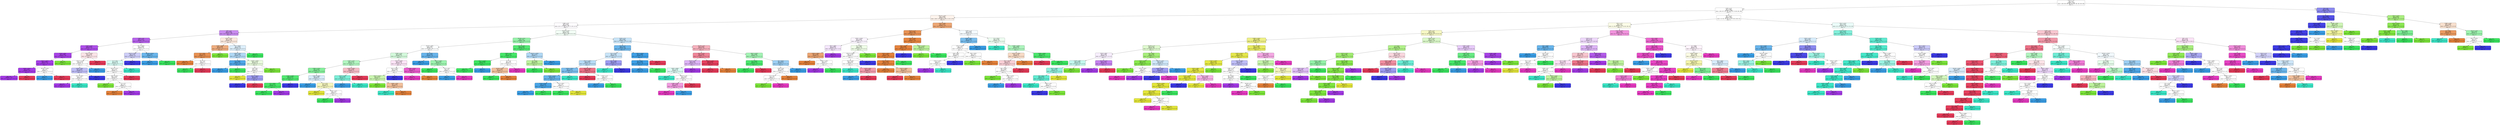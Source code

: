 digraph Tree {
node [shape=box, style="filled, rounded", color="black", fontname=helvetica] ;
edge [fontname=helvetica] ;
0 [label="0.101 <= 2.0\ngini = 0.9\nsamples = 1999\nvalue = [199, 200, 200, 200, 200, 200, 200, 200, 200, 200]\nclass = 1", fillcolor="#ffffff"] ;
1 [label="0.352 <= 2.5\ngini = 0.895\nsamples = 1808\nvalue = [194, 197, 161, 193, 198, 195, 70, 200, 200, 200]\nclass = 7", fillcolor="#ffffff"] ;
0 -> 1 [labeldistance=2.5, labelangle=45, headlabel="True"] ;
2 [label="252.23 <= 24.5\ngini = 0.826\nsamples = 733\nvalue = [190, 5, 24, 134, 26, 128, 21, 134, 12, 59]\nclass = 0", fillcolor="#fdf3ec"] ;
1 -> 2 ;
3 [label="0.288 <= 9.0\ngini = 0.811\nsamples = 500\nvalue = [23, 5, 17, 120, 14, 114, 17, 125, 12, 53]\nclass = 7", fillcolor="#fefcff"] ;
2 -> 3 ;
4 [label="238 <= 7.0\ngini = 0.594\nsamples = 186\nvalue = [16, 2, 10, 8, 3, 16, 8, 115, 0, 8]\nclass = 7", fillcolor="#c98cf0"] ;
3 -> 4 ;
5 [label="0.409 <= 6.5\ngini = 0.337\nsamples = 142\nvalue = [1, 0, 3, 1, 3, 7, 6, 115, 0, 6]\nclass = 7", fillcolor="#b561ea"] ;
4 -> 5 ;
6 [label="0.329 <= 20.0\ngini = 0.192\nsamples = 127\nvalue = [0, 0, 2, 0, 1, 3, 2, 114, 0, 5]\nclass = 7", fillcolor="#ad4ee8"] ;
5 -> 6 ;
7 [label="0.516 <= 65.0\ngini = 0.082\nsamples = 118\nvalue = [0, 0, 2, 0, 0, 1, 0, 113, 0, 2]\nclass = 7", fillcolor="#a742e6"] ;
6 -> 7 ;
8 [label="0.483 <= 254.5\ngini = 0.051\nsamples = 116\nvalue = [0, 0, 0, 0, 0, 1, 0, 113, 0, 2]\nclass = 7", fillcolor="#a53ee6"] ;
7 -> 8 ;
9 [label="0.269 <= 253.5\ngini = 0.017\nsamples = 114\nvalue = [0, 0, 0, 0, 0, 0, 0, 113, 0, 1]\nclass = 7", fillcolor="#a43be5"] ;
8 -> 9 ;
10 [label="gini = 0.0\nsamples = 113\nvalue = [0, 0, 0, 0, 0, 0, 0, 113, 0, 0]\nclass = 7", fillcolor="#a339e5"] ;
9 -> 10 ;
11 [label="gini = 0.0\nsamples = 1\nvalue = [0, 0, 0, 0, 0, 0, 0, 0, 0, 1]\nclass = 9", fillcolor="#e53958"] ;
9 -> 11 ;
12 [label="252.16 <= 134.5\ngini = 0.5\nsamples = 2\nvalue = [0, 0, 0, 0, 0, 1, 0, 0, 0, 1]\nclass = 5", fillcolor="#ffffff"] ;
8 -> 12 ;
13 [label="gini = 0.0\nsamples = 1\nvalue = [0, 0, 0, 0, 0, 1, 0, 0, 0, 0]\nclass = 5", fillcolor="#399de5"] ;
12 -> 13 ;
14 [label="gini = 0.0\nsamples = 1\nvalue = [0, 0, 0, 0, 0, 0, 0, 0, 0, 1]\nclass = 9", fillcolor="#e53958"] ;
12 -> 14 ;
15 [label="gini = 0.0\nsamples = 2\nvalue = [0, 0, 2, 0, 0, 0, 0, 0, 0, 0]\nclass = 2", fillcolor="#7be539"] ;
7 -> 15 ;
16 [label="253.2 <= 232.5\ngini = 0.765\nsamples = 9\nvalue = [0, 0, 0, 0, 1, 2, 2, 1, 0, 3]\nclass = 9", fillcolor="#fbe3e7"] ;
6 -> 16 ;
17 [label="253.21 <= 11.0\ngini = 0.722\nsamples = 6\nvalue = [0, 0, 0, 0, 1, 2, 2, 1, 0, 0]\nclass = 5", fillcolor="#ffffff"] ;
16 -> 17 ;
18 [label="0.146 <= 56.0\ngini = 0.625\nsamples = 4\nvalue = [0, 0, 0, 0, 1, 0, 2, 1, 0, 0]\nclass = 6", fillcolor="#bebdf6"] ;
17 -> 18 ;
19 [label="114.1 <= 126.5\ngini = 0.5\nsamples = 2\nvalue = [0, 0, 0, 0, 1, 0, 0, 1, 0, 0]\nclass = 4", fillcolor="#ffffff"] ;
18 -> 19 ;
20 [label="gini = 0.0\nsamples = 1\nvalue = [0, 0, 0, 0, 0, 0, 0, 1, 0, 0]\nclass = 7", fillcolor="#a339e5"] ;
19 -> 20 ;
21 [label="gini = 0.0\nsamples = 1\nvalue = [0, 0, 0, 0, 1, 0, 0, 0, 0, 0]\nclass = 4", fillcolor="#39e5c5"] ;
19 -> 21 ;
22 [label="gini = 0.0\nsamples = 2\nvalue = [0, 0, 0, 0, 0, 0, 2, 0, 0, 0]\nclass = 6", fillcolor="#3c39e5"] ;
18 -> 22 ;
23 [label="gini = 0.0\nsamples = 2\nvalue = [0, 0, 0, 0, 0, 2, 0, 0, 0, 0]\nclass = 5", fillcolor="#399de5"] ;
17 -> 23 ;
24 [label="gini = 0.0\nsamples = 3\nvalue = [0, 0, 0, 0, 0, 0, 0, 0, 0, 3]\nclass = 9", fillcolor="#e53958"] ;
16 -> 24 ;
25 [label="84.1 <= 240.5\ngini = 0.818\nsamples = 15\nvalue = [1, 0, 1, 1, 2, 4, 4, 1, 0, 1]\nclass = 5", fillcolor="#ffffff"] ;
5 -> 25 ;
26 [label="253.17 <= 16.0\ngini = 0.76\nsamples = 10\nvalue = [1, 0, 1, 0, 2, 0, 4, 1, 0, 1]\nclass = 6", fillcolor="#cecef8"] ;
25 -> 26 ;
27 [label="71 <= 72.5\ngini = 0.778\nsamples = 6\nvalue = [1, 0, 1, 0, 2, 0, 0, 1, 0, 1]\nclass = 4", fillcolor="#d7faf3"] ;
26 -> 27 ;
28 [label="252.23 <= 11.5\ngini = 0.75\nsamples = 4\nvalue = [1, 0, 1, 0, 0, 0, 0, 1, 0, 1]\nclass = 0", fillcolor="#ffffff"] ;
27 -> 28 ;
29 [label="238.2 <= 57.0\ngini = 0.667\nsamples = 3\nvalue = [1, 0, 1, 0, 0, 0, 0, 1, 0, 0]\nclass = 0", fillcolor="#ffffff"] ;
28 -> 29 ;
30 [label="gini = 0.0\nsamples = 1\nvalue = [0, 0, 1, 0, 0, 0, 0, 0, 0, 0]\nclass = 2", fillcolor="#7be539"] ;
29 -> 30 ;
31 [label="7.2 <= 2.5\ngini = 0.5\nsamples = 2\nvalue = [1, 0, 0, 0, 0, 0, 0, 1, 0, 0]\nclass = 0", fillcolor="#ffffff"] ;
29 -> 31 ;
32 [label="gini = 0.0\nsamples = 1\nvalue = [1, 0, 0, 0, 0, 0, 0, 0, 0, 0]\nclass = 0", fillcolor="#e58139"] ;
31 -> 32 ;
33 [label="gini = 0.0\nsamples = 1\nvalue = [0, 0, 0, 0, 0, 0, 0, 1, 0, 0]\nclass = 7", fillcolor="#a339e5"] ;
31 -> 33 ;
34 [label="gini = 0.0\nsamples = 1\nvalue = [0, 0, 0, 0, 0, 0, 0, 0, 0, 1]\nclass = 9", fillcolor="#e53958"] ;
28 -> 34 ;
35 [label="gini = 0.0\nsamples = 2\nvalue = [0, 0, 0, 0, 2, 0, 0, 0, 0, 0]\nclass = 4", fillcolor="#39e5c5"] ;
27 -> 35 ;
36 [label="gini = 0.0\nsamples = 4\nvalue = [0, 0, 0, 0, 0, 0, 4, 0, 0, 0]\nclass = 6", fillcolor="#3c39e5"] ;
26 -> 36 ;
37 [label="252.10 <= 253.5\ngini = 0.32\nsamples = 5\nvalue = [0, 0, 0, 1, 0, 4, 0, 0, 0, 0]\nclass = 5", fillcolor="#6ab6ec"] ;
25 -> 37 ;
38 [label="gini = 0.0\nsamples = 4\nvalue = [0, 0, 0, 0, 0, 4, 0, 0, 0, 0]\nclass = 5", fillcolor="#399de5"] ;
37 -> 38 ;
39 [label="gini = 0.0\nsamples = 1\nvalue = [0, 0, 0, 1, 0, 0, 0, 0, 0, 0]\nclass = 3", fillcolor="#39e55e"] ;
37 -> 39 ;
40 [label="0.291 <= 10.0\ngini = 0.785\nsamples = 44\nvalue = [15, 2, 7, 7, 0, 9, 2, 0, 0, 2]\nclass = 0", fillcolor="#fbe9dd"] ;
4 -> 40 ;
41 [label="0.394 <= 99.0\ngini = 0.449\nsamples = 21\nvalue = [15, 0, 4, 1, 0, 0, 0, 0, 0, 1]\nclass = 0", fillcolor="#eead7f"] ;
40 -> 41 ;
42 [label="12 <= 176.5\ngini = 0.215\nsamples = 17\nvalue = [15, 0, 0, 1, 0, 0, 0, 0, 0, 1]\nclass = 0", fillcolor="#e89152"] ;
41 -> 42 ;
43 [label="gini = 0.0\nsamples = 15\nvalue = [15, 0, 0, 0, 0, 0, 0, 0, 0, 0]\nclass = 0", fillcolor="#e58139"] ;
42 -> 43 ;
44 [label="86 <= 12.5\ngini = 0.5\nsamples = 2\nvalue = [0, 0, 0, 1, 0, 0, 0, 0, 0, 1]\nclass = 3", fillcolor="#ffffff"] ;
42 -> 44 ;
45 [label="gini = 0.0\nsamples = 1\nvalue = [0, 0, 0, 1, 0, 0, 0, 0, 0, 0]\nclass = 3", fillcolor="#39e55e"] ;
44 -> 45 ;
46 [label="gini = 0.0\nsamples = 1\nvalue = [0, 0, 0, 0, 0, 0, 0, 0, 0, 1]\nclass = 9", fillcolor="#e53958"] ;
44 -> 46 ;
47 [label="gini = 0.0\nsamples = 4\nvalue = [0, 0, 4, 0, 0, 0, 0, 0, 0, 0]\nclass = 2", fillcolor="#7be539"] ;
41 -> 47 ;
48 [label="75 <= 187.0\ngini = 0.745\nsamples = 23\nvalue = [0, 2, 3, 6, 0, 9, 2, 0, 0, 1]\nclass = 5", fillcolor="#dceefa"] ;
40 -> 48 ;
49 [label="0.393 <= 20.5\ngini = 0.691\nsamples = 18\nvalue = [0, 2, 3, 1, 0, 9, 2, 0, 0, 1]\nclass = 5", fillcolor="#b0d8f5"] ;
48 -> 49 ;
50 [label="57 <= 229.0\ngini = 0.18\nsamples = 10\nvalue = [0, 0, 0, 1, 0, 9, 0, 0, 0, 0]\nclass = 5", fillcolor="#4fa8e8"] ;
49 -> 50 ;
51 [label="gini = 0.0\nsamples = 9\nvalue = [0, 0, 0, 0, 0, 9, 0, 0, 0, 0]\nclass = 5", fillcolor="#399de5"] ;
50 -> 51 ;
52 [label="gini = 0.0\nsamples = 1\nvalue = [0, 0, 0, 1, 0, 0, 0, 0, 0, 0]\nclass = 3", fillcolor="#39e55e"] ;
50 -> 52 ;
53 [label="0.168 <= 176.0\ngini = 0.719\nsamples = 8\nvalue = [0, 2, 3, 0, 0, 0, 2, 0, 0, 1]\nclass = 2", fillcolor="#e9fbde"] ;
49 -> 53 ;
54 [label="230 <= 8.0\ngini = 0.64\nsamples = 5\nvalue = [0, 2, 0, 0, 0, 0, 2, 0, 0, 1]\nclass = 1", fillcolor="#ffffff"] ;
53 -> 54 ;
55 [label="gini = 0.0\nsamples = 2\nvalue = [0, 2, 0, 0, 0, 0, 0, 0, 0, 0]\nclass = 1", fillcolor="#e2e539"] ;
54 -> 55 ;
56 [label="253.2 <= 161.0\ngini = 0.444\nsamples = 3\nvalue = [0, 0, 0, 0, 0, 0, 2, 0, 0, 1]\nclass = 6", fillcolor="#9e9cf2"] ;
54 -> 56 ;
57 [label="gini = 0.0\nsamples = 2\nvalue = [0, 0, 0, 0, 0, 0, 2, 0, 0, 0]\nclass = 6", fillcolor="#3c39e5"] ;
56 -> 57 ;
58 [label="gini = 0.0\nsamples = 1\nvalue = [0, 0, 0, 0, 0, 0, 0, 0, 0, 1]\nclass = 9", fillcolor="#e53958"] ;
56 -> 58 ;
59 [label="gini = 0.0\nsamples = 3\nvalue = [0, 0, 3, 0, 0, 0, 0, 0, 0, 0]\nclass = 2", fillcolor="#7be539"] ;
53 -> 59 ;
60 [label="gini = 0.0\nsamples = 5\nvalue = [0, 0, 0, 5, 0, 0, 0, 0, 0, 0]\nclass = 3", fillcolor="#39e55e"] ;
48 -> 60 ;
61 [label="253.10 <= 73.5\ngini = 0.749\nsamples = 314\nvalue = [7, 3, 7, 112, 11, 98, 9, 10, 12, 45]\nclass = 3", fillcolor="#f2fdf5"] ;
3 -> 61 ;
62 [label="252.39 <= 23.5\ngini = 0.6\nsamples = 160\nvalue = [5, 2, 6, 97, 4, 25, 5, 2, 9, 5]\nclass = 3", fillcolor="#95f1a9"] ;
61 -> 62 ;
63 [label="253.18 <= 80.5\ngini = 0.82\nsamples = 71\nvalue = [3, 2, 4, 19, 4, 20, 5, 2, 7, 5]\nclass = 5", fillcolor="#fbfdfe"] ;
62 -> 63 ;
64 [label="0.349 <= 10.5\ngini = 0.844\nsamples = 51\nvalue = [3, 2, 4, 16, 4, 4, 5, 2, 6, 5]\nclass = 3", fillcolor="#d3f9db"] ;
63 -> 64 ;
65 [label="0.249 <= 24.0\ngini = 0.711\nsamples = 33\nvalue = [0, 2, 0, 16, 3, 4, 1, 2, 0, 5]\nclass = 3", fillcolor="#b1f5c0"] ;
64 -> 65 ;
66 [label="0.394 <= 172.5\ngini = 0.524\nsamples = 24\nvalue = [0, 2, 0, 16, 0, 3, 1, 2, 0, 0]\nclass = 3", fillcolor="#84ef9b"] ;
65 -> 66 ;
67 [label="0.350 <= 158.0\ngini = 0.215\nsamples = 17\nvalue = [0, 0, 0, 15, 0, 0, 1, 1, 0, 0]\nclass = 3", fillcolor="#52e872"] ;
66 -> 67 ;
68 [label="47 <= 146.0\ngini = 0.117\nsamples = 16\nvalue = [0, 0, 0, 15, 0, 0, 0, 1, 0, 0]\nclass = 3", fillcolor="#46e769"] ;
67 -> 68 ;
69 [label="gini = 0.0\nsamples = 15\nvalue = [0, 0, 0, 15, 0, 0, 0, 0, 0, 0]\nclass = 3", fillcolor="#39e55e"] ;
68 -> 69 ;
70 [label="gini = 0.0\nsamples = 1\nvalue = [0, 0, 0, 0, 0, 0, 0, 1, 0, 0]\nclass = 7", fillcolor="#a339e5"] ;
68 -> 70 ;
71 [label="gini = 0.0\nsamples = 1\nvalue = [0, 0, 0, 0, 0, 0, 1, 0, 0, 0]\nclass = 6", fillcolor="#3c39e5"] ;
67 -> 71 ;
72 [label="0.250 <= 224.5\ngini = 0.694\nsamples = 7\nvalue = [0, 2, 0, 1, 0, 3, 0, 1, 0, 0]\nclass = 5", fillcolor="#d7ebfa"] ;
66 -> 72 ;
73 [label="gini = 0.0\nsamples = 3\nvalue = [0, 0, 0, 0, 0, 3, 0, 0, 0, 0]\nclass = 5", fillcolor="#399de5"] ;
72 -> 73 ;
74 [label="21 <= 27.5\ngini = 0.625\nsamples = 4\nvalue = [0, 2, 0, 1, 0, 0, 0, 1, 0, 0]\nclass = 1", fillcolor="#f5f6bd"] ;
72 -> 74 ;
75 [label="gini = 0.0\nsamples = 2\nvalue = [0, 2, 0, 0, 0, 0, 0, 0, 0, 0]\nclass = 1", fillcolor="#e2e539"] ;
74 -> 75 ;
76 [label="0.302 <= 22.5\ngini = 0.5\nsamples = 2\nvalue = [0, 0, 0, 1, 0, 0, 0, 1, 0, 0]\nclass = 3", fillcolor="#ffffff"] ;
74 -> 76 ;
77 [label="gini = 0.0\nsamples = 1\nvalue = [0, 0, 0, 1, 0, 0, 0, 0, 0, 0]\nclass = 3", fillcolor="#39e55e"] ;
76 -> 77 ;
78 [label="gini = 0.0\nsamples = 1\nvalue = [0, 0, 0, 0, 0, 0, 0, 1, 0, 0]\nclass = 7", fillcolor="#a339e5"] ;
76 -> 78 ;
79 [label="0.203 <= 249.5\ngini = 0.568\nsamples = 9\nvalue = [0, 0, 0, 0, 3, 1, 0, 0, 0, 5]\nclass = 9", fillcolor="#f6bdc7"] ;
65 -> 79 ;
80 [label="0.272 <= 23.5\ngini = 0.375\nsamples = 4\nvalue = [0, 0, 0, 0, 3, 1, 0, 0, 0, 0]\nclass = 4", fillcolor="#7beed8"] ;
79 -> 80 ;
81 [label="gini = 0.0\nsamples = 1\nvalue = [0, 0, 0, 0, 0, 1, 0, 0, 0, 0]\nclass = 5", fillcolor="#399de5"] ;
80 -> 81 ;
82 [label="gini = 0.0\nsamples = 3\nvalue = [0, 0, 0, 0, 3, 0, 0, 0, 0, 0]\nclass = 4", fillcolor="#39e5c5"] ;
80 -> 82 ;
83 [label="gini = 0.0\nsamples = 5\nvalue = [0, 0, 0, 0, 0, 0, 0, 0, 0, 5]\nclass = 9", fillcolor="#e53958"] ;
79 -> 83 ;
84 [label="0.312 <= 149.0\ngini = 0.759\nsamples = 18\nvalue = [3, 0, 4, 0, 1, 0, 4, 0, 6, 0]\nclass = 8", fillcolor="#fbe3f6"] ;
64 -> 84 ;
85 [label="85.4 <= 237.5\ngini = 0.694\nsamples = 11\nvalue = [2, 0, 4, 0, 1, 0, 4, 0, 0, 0]\nclass = 2", fillcolor="#ffffff"] ;
84 -> 85 ;
86 [label="252.6 <= 211.5\ngini = 0.571\nsamples = 7\nvalue = [2, 0, 4, 0, 1, 0, 0, 0, 0, 0]\nclass = 2", fillcolor="#caf5b0"] ;
85 -> 86 ;
87 [label="gini = 0.0\nsamples = 4\nvalue = [0, 0, 4, 0, 0, 0, 0, 0, 0, 0]\nclass = 2", fillcolor="#7be539"] ;
86 -> 87 ;
88 [label="0.484 <= 35.0\ngini = 0.444\nsamples = 3\nvalue = [2, 0, 0, 0, 1, 0, 0, 0, 0, 0]\nclass = 0", fillcolor="#f2c09c"] ;
86 -> 88 ;
89 [label="gini = 0.0\nsamples = 1\nvalue = [0, 0, 0, 0, 1, 0, 0, 0, 0, 0]\nclass = 4", fillcolor="#39e5c5"] ;
88 -> 89 ;
90 [label="gini = 0.0\nsamples = 2\nvalue = [2, 0, 0, 0, 0, 0, 0, 0, 0, 0]\nclass = 0", fillcolor="#e58139"] ;
88 -> 90 ;
91 [label="gini = 0.0\nsamples = 4\nvalue = [0, 0, 0, 0, 0, 0, 4, 0, 0, 0]\nclass = 6", fillcolor="#3c39e5"] ;
85 -> 91 ;
92 [label="0.390 <= 191.0\ngini = 0.245\nsamples = 7\nvalue = [1, 0, 0, 0, 0, 0, 0, 0, 6, 0]\nclass = 8", fillcolor="#e95acb"] ;
84 -> 92 ;
93 [label="gini = 0.0\nsamples = 6\nvalue = [0, 0, 0, 0, 0, 0, 0, 0, 6, 0]\nclass = 8", fillcolor="#e539c0"] ;
92 -> 93 ;
94 [label="gini = 0.0\nsamples = 1\nvalue = [1, 0, 0, 0, 0, 0, 0, 0, 0, 0]\nclass = 0", fillcolor="#e58139"] ;
92 -> 94 ;
95 [label="173 <= 63.5\ngini = 0.335\nsamples = 20\nvalue = [0, 0, 0, 3, 0, 16, 0, 0, 1, 0]\nclass = 5", fillcolor="#68b4eb"] ;
63 -> 95 ;
96 [label="gini = 0.0\nsamples = 15\nvalue = [0, 0, 0, 0, 0, 15, 0, 0, 0, 0]\nclass = 5", fillcolor="#399de5"] ;
95 -> 96 ;
97 [label="84.1 <= 134.0\ngini = 0.56\nsamples = 5\nvalue = [0, 0, 0, 3, 0, 1, 0, 0, 1, 0]\nclass = 3", fillcolor="#9cf2ae"] ;
95 -> 97 ;
98 [label="gini = 0.0\nsamples = 3\nvalue = [0, 0, 0, 3, 0, 0, 0, 0, 0, 0]\nclass = 3", fillcolor="#39e55e"] ;
97 -> 98 ;
99 [label="122 <= 16.5\ngini = 0.5\nsamples = 2\nvalue = [0, 0, 0, 0, 0, 1, 0, 0, 1, 0]\nclass = 5", fillcolor="#ffffff"] ;
97 -> 99 ;
100 [label="gini = 0.0\nsamples = 1\nvalue = [0, 0, 0, 0, 0, 1, 0, 0, 0, 0]\nclass = 5", fillcolor="#399de5"] ;
99 -> 100 ;
101 [label="gini = 0.0\nsamples = 1\nvalue = [0, 0, 0, 0, 0, 0, 0, 0, 1, 0]\nclass = 8", fillcolor="#e539c0"] ;
99 -> 101 ;
102 [label="0.171 <= 26.0\ngini = 0.227\nsamples = 89\nvalue = [2, 0, 2, 78, 0, 5, 0, 0, 2, 0]\nclass = 3", fillcolor="#53e873"] ;
62 -> 102 ;
103 [label="0.369 <= 33.5\ngini = 0.117\nsamples = 82\nvalue = [2, 0, 0, 77, 0, 1, 0, 0, 2, 0]\nclass = 3", fillcolor="#45e768"] ;
102 -> 103 ;
104 [label="253.7 <= 253.5\ngini = 0.026\nsamples = 77\nvalue = [0, 0, 0, 76, 0, 1, 0, 0, 0, 0]\nclass = 3", fillcolor="#3ce560"] ;
103 -> 104 ;
105 [label="gini = 0.0\nsamples = 76\nvalue = [0, 0, 0, 76, 0, 0, 0, 0, 0, 0]\nclass = 3", fillcolor="#39e55e"] ;
104 -> 105 ;
106 [label="gini = 0.0\nsamples = 1\nvalue = [0, 0, 0, 0, 0, 1, 0, 0, 0, 0]\nclass = 5", fillcolor="#399de5"] ;
104 -> 106 ;
107 [label="10 <= 3.0\ngini = 0.64\nsamples = 5\nvalue = [2, 0, 0, 1, 0, 0, 0, 0, 2, 0]\nclass = 0", fillcolor="#ffffff"] ;
103 -> 107 ;
108 [label="252.39 <= 83.5\ngini = 0.444\nsamples = 3\nvalue = [2, 0, 0, 1, 0, 0, 0, 0, 0, 0]\nclass = 0", fillcolor="#f2c09c"] ;
107 -> 108 ;
109 [label="gini = 0.0\nsamples = 1\nvalue = [0, 0, 0, 1, 0, 0, 0, 0, 0, 0]\nclass = 3", fillcolor="#39e55e"] ;
108 -> 109 ;
110 [label="gini = 0.0\nsamples = 2\nvalue = [2, 0, 0, 0, 0, 0, 0, 0, 0, 0]\nclass = 0", fillcolor="#e58139"] ;
108 -> 110 ;
111 [label="gini = 0.0\nsamples = 2\nvalue = [0, 0, 0, 0, 0, 0, 0, 0, 2, 0]\nclass = 8", fillcolor="#e539c0"] ;
107 -> 111 ;
112 [label="253.22 <= 178.5\ngini = 0.571\nsamples = 7\nvalue = [0, 0, 2, 1, 0, 4, 0, 0, 0, 0]\nclass = 5", fillcolor="#b0d8f5"] ;
102 -> 112 ;
113 [label="10 <= 63.0\ngini = 0.444\nsamples = 3\nvalue = [0, 0, 2, 1, 0, 0, 0, 0, 0, 0]\nclass = 2", fillcolor="#bdf29c"] ;
112 -> 113 ;
114 [label="gini = 0.0\nsamples = 1\nvalue = [0, 0, 0, 1, 0, 0, 0, 0, 0, 0]\nclass = 3", fillcolor="#39e55e"] ;
113 -> 114 ;
115 [label="gini = 0.0\nsamples = 2\nvalue = [0, 0, 2, 0, 0, 0, 0, 0, 0, 0]\nclass = 2", fillcolor="#7be539"] ;
113 -> 115 ;
116 [label="gini = 0.0\nsamples = 4\nvalue = [0, 0, 0, 0, 0, 4, 0, 0, 0, 0]\nclass = 5", fillcolor="#399de5"] ;
112 -> 116 ;
117 [label="0.235 <= 7.0\ngini = 0.692\nsamples = 154\nvalue = [2, 1, 1, 15, 7, 73, 4, 8, 3, 40]\nclass = 5", fillcolor="#c6e3f7"] ;
61 -> 117 ;
118 [label="252.4 <= 1.5\ngini = 0.39\nsamples = 88\nvalue = [0, 1, 0, 4, 4, 68, 4, 0, 0, 7]\nclass = 5", fillcolor="#6ab5eb"] ;
117 -> 118 ;
119 [label="112 <= 112.5\ngini = 0.743\nsamples = 31\nvalue = [0, 1, 0, 3, 4, 13, 4, 0, 0, 6]\nclass = 5", fillcolor="#c8e4f8"] ;
118 -> 119 ;
120 [label="252.5 <= 193.5\ngini = 0.65\nsamples = 25\nvalue = [0, 1, 0, 3, 2, 13, 0, 0, 0, 6]\nclass = 5", fillcolor="#b6dbf5"] ;
119 -> 120 ;
121 [label="0.234 <= 155.5\ngini = 0.471\nsamples = 17\nvalue = [0, 1, 0, 2, 2, 12, 0, 0, 0, 0]\nclass = 5", fillcolor="#7bbeee"] ;
120 -> 121 ;
122 [label="0.165 <= 172.0\ngini = 0.338\nsamples = 15\nvalue = [0, 1, 0, 2, 0, 12, 0, 0, 0, 0]\nclass = 5", fillcolor="#67b4eb"] ;
121 -> 122 ;
123 [label="0.124 <= 202.5\ngini = 0.142\nsamples = 13\nvalue = [0, 0, 0, 1, 0, 12, 0, 0, 0, 0]\nclass = 5", fillcolor="#49a5e7"] ;
122 -> 123 ;
124 [label="gini = 0.0\nsamples = 12\nvalue = [0, 0, 0, 0, 0, 12, 0, 0, 0, 0]\nclass = 5", fillcolor="#399de5"] ;
123 -> 124 ;
125 [label="gini = 0.0\nsamples = 1\nvalue = [0, 0, 0, 1, 0, 0, 0, 0, 0, 0]\nclass = 3", fillcolor="#39e55e"] ;
123 -> 125 ;
126 [label="179 <= 125.5\ngini = 0.5\nsamples = 2\nvalue = [0, 1, 0, 1, 0, 0, 0, 0, 0, 0]\nclass = 1", fillcolor="#ffffff"] ;
122 -> 126 ;
127 [label="gini = 0.0\nsamples = 1\nvalue = [0, 0, 0, 1, 0, 0, 0, 0, 0, 0]\nclass = 3", fillcolor="#39e55e"] ;
126 -> 127 ;
128 [label="gini = 0.0\nsamples = 1\nvalue = [0, 1, 0, 0, 0, 0, 0, 0, 0, 0]\nclass = 1", fillcolor="#e2e539"] ;
126 -> 128 ;
129 [label="gini = 0.0\nsamples = 2\nvalue = [0, 0, 0, 0, 2, 0, 0, 0, 0, 0]\nclass = 4", fillcolor="#39e5c5"] ;
121 -> 129 ;
130 [label="252.25 <= 51.0\ngini = 0.406\nsamples = 8\nvalue = [0, 0, 0, 1, 0, 1, 0, 0, 0, 6]\nclass = 9", fillcolor="#ec7288"] ;
120 -> 130 ;
131 [label="gini = 0.0\nsamples = 6\nvalue = [0, 0, 0, 0, 0, 0, 0, 0, 0, 6]\nclass = 9", fillcolor="#e53958"] ;
130 -> 131 ;
132 [label="0.537 <= 2.0\ngini = 0.5\nsamples = 2\nvalue = [0, 0, 0, 1, 0, 1, 0, 0, 0, 0]\nclass = 3", fillcolor="#ffffff"] ;
130 -> 132 ;
133 [label="gini = 0.0\nsamples = 1\nvalue = [0, 0, 0, 0, 0, 1, 0, 0, 0, 0]\nclass = 5", fillcolor="#399de5"] ;
132 -> 133 ;
134 [label="gini = 0.0\nsamples = 1\nvalue = [0, 0, 0, 1, 0, 0, 0, 0, 0, 0]\nclass = 3", fillcolor="#39e55e"] ;
132 -> 134 ;
135 [label="178.1 <= 90.5\ngini = 0.444\nsamples = 6\nvalue = [0, 0, 0, 0, 2, 0, 4, 0, 0, 0]\nclass = 6", fillcolor="#9e9cf2"] ;
119 -> 135 ;
136 [label="gini = 0.0\nsamples = 2\nvalue = [0, 0, 0, 0, 2, 0, 0, 0, 0, 0]\nclass = 4", fillcolor="#39e5c5"] ;
135 -> 136 ;
137 [label="gini = 0.0\nsamples = 4\nvalue = [0, 0, 0, 0, 0, 0, 4, 0, 0, 0]\nclass = 6", fillcolor="#3c39e5"] ;
135 -> 137 ;
138 [label="178.1 <= 254.5\ngini = 0.068\nsamples = 57\nvalue = [0, 0, 0, 1, 0, 55, 0, 0, 0, 1]\nclass = 5", fillcolor="#40a0e6"] ;
118 -> 138 ;
139 [label="12 <= 251.5\ngini = 0.035\nsamples = 56\nvalue = [0, 0, 0, 1, 0, 55, 0, 0, 0, 0]\nclass = 5", fillcolor="#3d9fe5"] ;
138 -> 139 ;
140 [label="gini = 0.0\nsamples = 55\nvalue = [0, 0, 0, 0, 0, 55, 0, 0, 0, 0]\nclass = 5", fillcolor="#399de5"] ;
139 -> 140 ;
141 [label="gini = 0.0\nsamples = 1\nvalue = [0, 0, 0, 1, 0, 0, 0, 0, 0, 0]\nclass = 3", fillcolor="#39e55e"] ;
139 -> 141 ;
142 [label="gini = 0.0\nsamples = 1\nvalue = [0, 0, 0, 0, 0, 0, 0, 0, 0, 1]\nclass = 9", fillcolor="#e53958"] ;
138 -> 142 ;
143 [label="252.28 <= 9.0\ngini = 0.697\nsamples = 66\nvalue = [2, 0, 1, 11, 3, 5, 0, 8, 3, 33]\nclass = 9", fillcolor="#f5b0bc"] ;
117 -> 143 ;
144 [label="253.2 <= 12.5\ngini = 0.501\nsamples = 47\nvalue = [1, 0, 0, 0, 3, 1, 0, 8, 2, 32]\nclass = 9", fillcolor="#ef8598"] ;
143 -> 144 ;
145 [label="252.15 <= 6.5\ngini = 0.68\nsamples = 16\nvalue = [0, 0, 0, 0, 3, 1, 0, 8, 2, 2]\nclass = 7", fillcolor="#dcb3f5"] ;
144 -> 145 ;
146 [label="0.462 <= 206.5\ngini = 0.719\nsamples = 8\nvalue = [0, 0, 0, 0, 3, 1, 0, 0, 2, 2]\nclass = 4", fillcolor="#defbf5"] ;
145 -> 146 ;
147 [label="gini = 0.0\nsamples = 3\nvalue = [0, 0, 0, 0, 3, 0, 0, 0, 0, 0]\nclass = 4", fillcolor="#39e5c5"] ;
146 -> 147 ;
148 [label="253.13 <= 9.0\ngini = 0.64\nsamples = 5\nvalue = [0, 0, 0, 0, 0, 1, 0, 0, 2, 2]\nclass = 8", fillcolor="#ffffff"] ;
146 -> 148 ;
149 [label="0.188 <= 18.0\ngini = 0.444\nsamples = 3\nvalue = [0, 0, 0, 0, 0, 1, 0, 0, 2, 0]\nclass = 8", fillcolor="#f29ce0"] ;
148 -> 149 ;
150 [label="gini = 0.0\nsamples = 2\nvalue = [0, 0, 0, 0, 0, 0, 0, 0, 2, 0]\nclass = 8", fillcolor="#e539c0"] ;
149 -> 150 ;
151 [label="gini = 0.0\nsamples = 1\nvalue = [0, 0, 0, 0, 0, 1, 0, 0, 0, 0]\nclass = 5", fillcolor="#399de5"] ;
149 -> 151 ;
152 [label="gini = 0.0\nsamples = 2\nvalue = [0, 0, 0, 0, 0, 0, 0, 0, 0, 2]\nclass = 9", fillcolor="#e53958"] ;
148 -> 152 ;
153 [label="gini = 0.0\nsamples = 8\nvalue = [0, 0, 0, 0, 0, 0, 0, 8, 0, 0]\nclass = 7", fillcolor="#a339e5"] ;
145 -> 153 ;
154 [label="253.16 <= 70.0\ngini = 0.062\nsamples = 31\nvalue = [1, 0, 0, 0, 0, 0, 0, 0, 0, 30]\nclass = 9", fillcolor="#e6405e"] ;
144 -> 154 ;
155 [label="gini = 0.0\nsamples = 30\nvalue = [0, 0, 0, 0, 0, 0, 0, 0, 0, 30]\nclass = 9", fillcolor="#e53958"] ;
154 -> 155 ;
156 [label="gini = 0.0\nsamples = 1\nvalue = [1, 0, 0, 0, 0, 0, 0, 0, 0, 0]\nclass = 0", fillcolor="#e58139"] ;
154 -> 156 ;
157 [label="238.2 <= 227.5\ngini = 0.609\nsamples = 19\nvalue = [1, 0, 1, 11, 0, 4, 0, 0, 1, 1]\nclass = 3", fillcolor="#a3f3b4"] ;
143 -> 157 ;
158 [label="71 <= 253.5\ngini = 0.153\nsamples = 12\nvalue = [0, 0, 0, 11, 0, 0, 0, 0, 0, 1]\nclass = 3", fillcolor="#4be76d"] ;
157 -> 158 ;
159 [label="gini = 0.0\nsamples = 11\nvalue = [0, 0, 0, 11, 0, 0, 0, 0, 0, 0]\nclass = 3", fillcolor="#39e55e"] ;
158 -> 159 ;
160 [label="gini = 0.0\nsamples = 1\nvalue = [0, 0, 0, 0, 0, 0, 0, 0, 0, 1]\nclass = 9", fillcolor="#e53958"] ;
158 -> 160 ;
161 [label="19 <= 247.5\ngini = 0.612\nsamples = 7\nvalue = [1, 0, 1, 0, 0, 4, 0, 0, 1, 0]\nclass = 5", fillcolor="#9ccef2"] ;
157 -> 161 ;
162 [label="0.220 <= 9.0\ngini = 0.667\nsamples = 3\nvalue = [1, 0, 1, 0, 0, 0, 0, 0, 1, 0]\nclass = 0", fillcolor="#ffffff"] ;
161 -> 162 ;
163 [label="10 <= 75.5\ngini = 0.5\nsamples = 2\nvalue = [0, 0, 1, 0, 0, 0, 0, 0, 1, 0]\nclass = 2", fillcolor="#ffffff"] ;
162 -> 163 ;
164 [label="gini = 0.0\nsamples = 1\nvalue = [0, 0, 1, 0, 0, 0, 0, 0, 0, 0]\nclass = 2", fillcolor="#7be539"] ;
163 -> 164 ;
165 [label="gini = 0.0\nsamples = 1\nvalue = [0, 0, 0, 0, 0, 0, 0, 0, 1, 0]\nclass = 8", fillcolor="#e539c0"] ;
163 -> 165 ;
166 [label="gini = 0.0\nsamples = 1\nvalue = [1, 0, 0, 0, 0, 0, 0, 0, 0, 0]\nclass = 0", fillcolor="#e58139"] ;
162 -> 166 ;
167 [label="gini = 0.0\nsamples = 4\nvalue = [0, 0, 0, 0, 0, 4, 0, 0, 0, 0]\nclass = 5", fillcolor="#399de5"] ;
161 -> 167 ;
168 [label="0.313 <= 66.0\ngini = 0.473\nsamples = 233\nvalue = [167, 0, 7, 14, 12, 14, 4, 9, 0, 6]\nclass = 0", fillcolor="#eda775"] ;
2 -> 168 ;
169 [label="253.21 <= 2.5\ngini = 0.238\nsamples = 186\nvalue = [162, 0, 5, 3, 2, 1, 3, 7, 0, 3]\nclass = 0", fillcolor="#e89254"] ;
168 -> 169 ;
170 [label="0.391 <= 124.0\ngini = 0.812\nsamples = 24\nvalue = [6, 0, 3, 1, 2, 1, 2, 7, 0, 2]\nclass = 7", fillcolor="#faf4fe"] ;
169 -> 170 ;
171 [label="230 <= 148.0\ngini = 0.561\nsamples = 14\nvalue = [6, 0, 0, 1, 0, 0, 0, 7, 0, 0]\nclass = 7", fillcolor="#f4e6fc"] ;
170 -> 171 ;
172 [label="0.236 <= 236.0\ngini = 0.406\nsamples = 8\nvalue = [6, 0, 0, 1, 0, 0, 0, 1, 0, 0]\nclass = 0", fillcolor="#eca572"] ;
171 -> 172 ;
173 [label="gini = 0.0\nsamples = 6\nvalue = [6, 0, 0, 0, 0, 0, 0, 0, 0, 0]\nclass = 0", fillcolor="#e58139"] ;
172 -> 173 ;
174 [label="0.186 <= 126.5\ngini = 0.5\nsamples = 2\nvalue = [0, 0, 0, 1, 0, 0, 0, 1, 0, 0]\nclass = 3", fillcolor="#ffffff"] ;
172 -> 174 ;
175 [label="gini = 0.0\nsamples = 1\nvalue = [0, 0, 0, 0, 0, 0, 0, 1, 0, 0]\nclass = 7", fillcolor="#a339e5"] ;
174 -> 175 ;
176 [label="gini = 0.0\nsamples = 1\nvalue = [0, 0, 0, 1, 0, 0, 0, 0, 0, 0]\nclass = 3", fillcolor="#39e55e"] ;
174 -> 176 ;
177 [label="gini = 0.0\nsamples = 6\nvalue = [0, 0, 0, 0, 0, 0, 0, 6, 0, 0]\nclass = 7", fillcolor="#a339e5"] ;
171 -> 177 ;
178 [label="25 <= 190.0\ngini = 0.78\nsamples = 10\nvalue = [0, 0, 3, 0, 2, 1, 2, 0, 0, 2]\nclass = 2", fillcolor="#eefce6"] ;
170 -> 178 ;
179 [label="253.13 <= 253.0\ngini = 0.735\nsamples = 7\nvalue = [0, 0, 0, 0, 2, 1, 2, 0, 0, 2]\nclass = 4", fillcolor="#ffffff"] ;
178 -> 179 ;
180 [label="252.6 <= 95.5\ngini = 0.64\nsamples = 5\nvalue = [0, 0, 0, 0, 2, 1, 0, 0, 0, 2]\nclass = 4", fillcolor="#ffffff"] ;
179 -> 180 ;
181 [label="gini = 0.0\nsamples = 2\nvalue = [0, 0, 0, 0, 2, 0, 0, 0, 0, 0]\nclass = 4", fillcolor="#39e5c5"] ;
180 -> 181 ;
182 [label="0.372 <= 38.5\ngini = 0.444\nsamples = 3\nvalue = [0, 0, 0, 0, 0, 1, 0, 0, 0, 2]\nclass = 9", fillcolor="#f29cac"] ;
180 -> 182 ;
183 [label="gini = 0.0\nsamples = 1\nvalue = [0, 0, 0, 0, 0, 1, 0, 0, 0, 0]\nclass = 5", fillcolor="#399de5"] ;
182 -> 183 ;
184 [label="gini = 0.0\nsamples = 2\nvalue = [0, 0, 0, 0, 0, 0, 0, 0, 0, 2]\nclass = 9", fillcolor="#e53958"] ;
182 -> 184 ;
185 [label="gini = 0.0\nsamples = 2\nvalue = [0, 0, 0, 0, 0, 0, 2, 0, 0, 0]\nclass = 6", fillcolor="#3c39e5"] ;
179 -> 185 ;
186 [label="gini = 0.0\nsamples = 3\nvalue = [0, 0, 3, 0, 0, 0, 0, 0, 0, 0]\nclass = 2", fillcolor="#7be539"] ;
178 -> 186 ;
187 [label="0.351 <= 54.0\ngini = 0.072\nsamples = 162\nvalue = [156, 0, 2, 2, 0, 0, 1, 0, 0, 1]\nclass = 0", fillcolor="#e68640"] ;
169 -> 187 ;
188 [label="0.96 <= 250.0\ngini = 0.037\nsamples = 159\nvalue = [156, 0, 0, 1, 0, 0, 1, 0, 0, 1]\nclass = 0", fillcolor="#e5833d"] ;
187 -> 188 ;
189 [label="0.253 <= 253.5\ngini = 0.025\nsamples = 158\nvalue = [156, 0, 0, 1, 0, 0, 0, 0, 0, 1]\nclass = 0", fillcolor="#e5833c"] ;
188 -> 189 ;
190 [label="0.512 <= 207.5\ngini = 0.013\nsamples = 157\nvalue = [156, 0, 0, 0, 0, 0, 0, 0, 0, 1]\nclass = 0", fillcolor="#e5823a"] ;
189 -> 190 ;
191 [label="gini = 0.0\nsamples = 154\nvalue = [154, 0, 0, 0, 0, 0, 0, 0, 0, 0]\nclass = 0", fillcolor="#e58139"] ;
190 -> 191 ;
192 [label="0.317 <= 104.0\ngini = 0.444\nsamples = 3\nvalue = [2, 0, 0, 0, 0, 0, 0, 0, 0, 1]\nclass = 0", fillcolor="#f2c09c"] ;
190 -> 192 ;
193 [label="gini = 0.0\nsamples = 1\nvalue = [0, 0, 0, 0, 0, 0, 0, 0, 0, 1]\nclass = 9", fillcolor="#e53958"] ;
192 -> 193 ;
194 [label="gini = 0.0\nsamples = 2\nvalue = [2, 0, 0, 0, 0, 0, 0, 0, 0, 0]\nclass = 0", fillcolor="#e58139"] ;
192 -> 194 ;
195 [label="gini = 0.0\nsamples = 1\nvalue = [0, 0, 0, 1, 0, 0, 0, 0, 0, 0]\nclass = 3", fillcolor="#39e55e"] ;
189 -> 195 ;
196 [label="gini = 0.0\nsamples = 1\nvalue = [0, 0, 0, 0, 0, 0, 1, 0, 0, 0]\nclass = 6", fillcolor="#3c39e5"] ;
188 -> 196 ;
197 [label="0.447 <= 177.0\ngini = 0.444\nsamples = 3\nvalue = [0, 0, 2, 1, 0, 0, 0, 0, 0, 0]\nclass = 2", fillcolor="#bdf29c"] ;
187 -> 197 ;
198 [label="gini = 0.0\nsamples = 2\nvalue = [0, 0, 2, 0, 0, 0, 0, 0, 0, 0]\nclass = 2", fillcolor="#7be539"] ;
197 -> 198 ;
199 [label="gini = 0.0\nsamples = 1\nvalue = [0, 0, 0, 1, 0, 0, 0, 0, 0, 0]\nclass = 3", fillcolor="#39e55e"] ;
197 -> 199 ;
200 [label="0.254 <= 1.0\ngini = 0.804\nsamples = 47\nvalue = [5, 0, 2, 11, 10, 13, 1, 2, 0, 3]\nclass = 5", fillcolor="#f4fafe"] ;
168 -> 200 ;
201 [label="0.289 <= 96.5\ngini = 0.484\nsamples = 17\nvalue = [1, 0, 1, 0, 1, 12, 1, 1, 0, 0]\nclass = 5", fillcolor="#77bced"] ;
200 -> 201 ;
202 [label="252.15 <= 85.5\ngini = 0.8\nsamples = 5\nvalue = [1, 0, 1, 0, 1, 0, 1, 1, 0, 0]\nclass = 0", fillcolor="#ffffff"] ;
201 -> 202 ;
203 [label="0.99 <= 95.5\ngini = 0.667\nsamples = 3\nvalue = [0, 0, 0, 0, 1, 0, 1, 1, 0, 0]\nclass = 4", fillcolor="#ffffff"] ;
202 -> 203 ;
204 [label="0.413 <= 115.5\ngini = 0.5\nsamples = 2\nvalue = [0, 0, 0, 0, 1, 0, 0, 1, 0, 0]\nclass = 4", fillcolor="#ffffff"] ;
203 -> 204 ;
205 [label="gini = 0.0\nsamples = 1\nvalue = [0, 0, 0, 0, 0, 0, 0, 1, 0, 0]\nclass = 7", fillcolor="#a339e5"] ;
204 -> 205 ;
206 [label="gini = 0.0\nsamples = 1\nvalue = [0, 0, 0, 0, 1, 0, 0, 0, 0, 0]\nclass = 4", fillcolor="#39e5c5"] ;
204 -> 206 ;
207 [label="gini = 0.0\nsamples = 1\nvalue = [0, 0, 0, 0, 0, 0, 1, 0, 0, 0]\nclass = 6", fillcolor="#3c39e5"] ;
203 -> 207 ;
208 [label="190 <= 125.5\ngini = 0.5\nsamples = 2\nvalue = [1, 0, 1, 0, 0, 0, 0, 0, 0, 0]\nclass = 0", fillcolor="#ffffff"] ;
202 -> 208 ;
209 [label="gini = 0.0\nsamples = 1\nvalue = [0, 0, 1, 0, 0, 0, 0, 0, 0, 0]\nclass = 2", fillcolor="#7be539"] ;
208 -> 209 ;
210 [label="gini = 0.0\nsamples = 1\nvalue = [1, 0, 0, 0, 0, 0, 0, 0, 0, 0]\nclass = 0", fillcolor="#e58139"] ;
208 -> 210 ;
211 [label="gini = 0.0\nsamples = 12\nvalue = [0, 0, 0, 0, 0, 12, 0, 0, 0, 0]\nclass = 5", fillcolor="#399de5"] ;
201 -> 211 ;
212 [label="21 <= 151.0\ngini = 0.744\nsamples = 30\nvalue = [4, 0, 1, 11, 9, 1, 0, 1, 0, 3]\nclass = 3", fillcolor="#ecfdf0"] ;
200 -> 212 ;
213 [label="gini = 0.0\nsamples = 9\nvalue = [0, 0, 0, 0, 9, 0, 0, 0, 0, 0]\nclass = 4", fillcolor="#39e5c5"] ;
212 -> 213 ;
214 [label="0.269 <= 244.5\ngini = 0.662\nsamples = 21\nvalue = [4, 0, 1, 11, 0, 1, 0, 1, 0, 3]\nclass = 3", fillcolor="#adf4bd"] ;
212 -> 214 ;
215 [label="253.12 <= 129.0\ngini = 0.716\nsamples = 9\nvalue = [4, 0, 1, 0, 0, 1, 0, 1, 0, 2]\nclass = 0", fillcolor="#f8dbc6"] ;
214 -> 215 ;
216 [label="246 <= 251.5\ngini = 0.72\nsamples = 5\nvalue = [0, 0, 1, 0, 0, 1, 0, 1, 0, 2]\nclass = 9", fillcolor="#f8ced5"] ;
215 -> 216 ;
217 [label="190 <= 125.5\ngini = 0.667\nsamples = 3\nvalue = [0, 0, 1, 0, 0, 1, 0, 1, 0, 0]\nclass = 2", fillcolor="#ffffff"] ;
216 -> 217 ;
218 [label="gini = 0.0\nsamples = 1\nvalue = [0, 0, 1, 0, 0, 0, 0, 0, 0, 0]\nclass = 2", fillcolor="#7be539"] ;
217 -> 218 ;
219 [label="0.348 <= 113.0\ngini = 0.5\nsamples = 2\nvalue = [0, 0, 0, 0, 0, 1, 0, 1, 0, 0]\nclass = 5", fillcolor="#ffffff"] ;
217 -> 219 ;
220 [label="gini = 0.0\nsamples = 1\nvalue = [0, 0, 0, 0, 0, 1, 0, 0, 0, 0]\nclass = 5", fillcolor="#399de5"] ;
219 -> 220 ;
221 [label="gini = 0.0\nsamples = 1\nvalue = [0, 0, 0, 0, 0, 0, 0, 1, 0, 0]\nclass = 7", fillcolor="#a339e5"] ;
219 -> 221 ;
222 [label="gini = 0.0\nsamples = 2\nvalue = [0, 0, 0, 0, 0, 0, 0, 0, 0, 2]\nclass = 9", fillcolor="#e53958"] ;
216 -> 222 ;
223 [label="gini = 0.0\nsamples = 4\nvalue = [4, 0, 0, 0, 0, 0, 0, 0, 0, 0]\nclass = 0", fillcolor="#e58139"] ;
215 -> 223 ;
224 [label="0.289 <= 249.0\ngini = 0.153\nsamples = 12\nvalue = [0, 0, 0, 11, 0, 0, 0, 0, 0, 1]\nclass = 3", fillcolor="#4be76d"] ;
214 -> 224 ;
225 [label="gini = 0.0\nsamples = 1\nvalue = [0, 0, 0, 0, 0, 0, 0, 0, 0, 1]\nclass = 9", fillcolor="#e53958"] ;
224 -> 225 ;
226 [label="gini = 0.0\nsamples = 11\nvalue = [0, 0, 0, 11, 0, 0, 0, 0, 0, 0]\nclass = 3", fillcolor="#39e55e"] ;
224 -> 226 ;
227 [label="190.1 <= 1.5\ngini = 0.866\nsamples = 1075\nvalue = [4, 192, 137, 59, 172, 67, 49, 66, 188, 141]\nclass = 1", fillcolor="#fffffe"] ;
1 -> 227 ;
228 [label="233.1 <= 3.5\ngini = 0.8\nsamples = 597\nvalue = [1, 192, 98, 34, 17, 21, 14, 62, 136, 22]\nclass = 1", fillcolor="#fbfce7"] ;
227 -> 228 ;
229 [label="0.186 <= 3.0\ngini = 0.723\nsamples = 408\nvalue = [1, 185, 91, 28, 13, 4, 9, 43, 24, 10]\nclass = 1", fillcolor="#f6f7c4"] ;
228 -> 229 ;
230 [label="0.289 <= 143.0\ngini = 0.538\nsamples = 278\nvalue = [1, 184, 33, 3, 9, 3, 7, 13, 21, 4]\nclass = 1", fillcolor="#edef85"] ;
229 -> 230 ;
231 [label="252.28 <= 7.5\ngini = 0.764\nsamples = 60\nvalue = [0, 3, 24, 0, 9, 3, 3, 12, 2, 4]\nclass = 2", fillcolor="#def8ce"] ;
230 -> 231 ;
232 [label="252.8 <= 46.0\ngini = 0.768\nsamples = 33\nvalue = [0, 3, 5, 0, 9, 0, 1, 11, 0, 4]\nclass = 7", fillcolor="#f7eefd"] ;
231 -> 232 ;
233 [label="0.148 <= 98.0\ngini = 0.642\nsamples = 18\nvalue = [0, 3, 5, 0, 9, 0, 1, 0, 0, 0]\nclass = 4", fillcolor="#c2f7ed"] ;
232 -> 233 ;
234 [label="85.4 <= 189.0\ngini = 0.531\nsamples = 14\nvalue = [0, 3, 1, 0, 9, 0, 1, 0, 0, 0]\nclass = 4", fillcolor="#93f1df"] ;
233 -> 234 ;
235 [label="28 <= 254.5\ngini = 0.314\nsamples = 11\nvalue = [0, 0, 1, 0, 9, 0, 1, 0, 0, 0]\nclass = 4", fillcolor="#61ead1"] ;
234 -> 235 ;
236 [label="gini = 0.0\nsamples = 9\nvalue = [0, 0, 0, 0, 9, 0, 0, 0, 0, 0]\nclass = 4", fillcolor="#39e5c5"] ;
235 -> 236 ;
237 [label="0.395 <= 74.5\ngini = 0.5\nsamples = 2\nvalue = [0, 0, 1, 0, 0, 0, 1, 0, 0, 0]\nclass = 2", fillcolor="#ffffff"] ;
235 -> 237 ;
238 [label="gini = 0.0\nsamples = 1\nvalue = [0, 0, 0, 0, 0, 0, 1, 0, 0, 0]\nclass = 6", fillcolor="#3c39e5"] ;
237 -> 238 ;
239 [label="gini = 0.0\nsamples = 1\nvalue = [0, 0, 1, 0, 0, 0, 0, 0, 0, 0]\nclass = 2", fillcolor="#7be539"] ;
237 -> 239 ;
240 [label="gini = 0.0\nsamples = 3\nvalue = [0, 3, 0, 0, 0, 0, 0, 0, 0, 0]\nclass = 1", fillcolor="#e2e539"] ;
234 -> 240 ;
241 [label="gini = 0.0\nsamples = 4\nvalue = [0, 0, 4, 0, 0, 0, 0, 0, 0, 0]\nclass = 2", fillcolor="#7be539"] ;
233 -> 241 ;
242 [label="253.13 <= 22.5\ngini = 0.391\nsamples = 15\nvalue = [0, 0, 0, 0, 0, 0, 0, 11, 0, 4]\nclass = 7", fillcolor="#c481ee"] ;
232 -> 242 ;
243 [label="gini = 0.0\nsamples = 11\nvalue = [0, 0, 0, 0, 0, 0, 0, 11, 0, 0]\nclass = 7", fillcolor="#a339e5"] ;
242 -> 243 ;
244 [label="gini = 0.0\nsamples = 4\nvalue = [0, 0, 0, 0, 0, 0, 0, 0, 0, 4]\nclass = 9", fillcolor="#e53958"] ;
242 -> 244 ;
245 [label="28 <= 105.5\ngini = 0.48\nsamples = 27\nvalue = [0, 0, 19, 0, 0, 3, 2, 1, 2, 0]\nclass = 2", fillcolor="#a7ee7b"] ;
231 -> 245 ;
246 [label="0.503 <= 27.5\ngini = 0.177\nsamples = 21\nvalue = [0, 0, 19, 0, 0, 0, 0, 1, 1, 0]\nclass = 2", fillcolor="#88e84d"] ;
245 -> 246 ;
247 [label="gini = 0.0\nsamples = 19\nvalue = [0, 0, 19, 0, 0, 0, 0, 0, 0, 0]\nclass = 2", fillcolor="#7be539"] ;
246 -> 247 ;
248 [label="0.373 <= 126.5\ngini = 0.5\nsamples = 2\nvalue = [0, 0, 0, 0, 0, 0, 0, 1, 1, 0]\nclass = 7", fillcolor="#ffffff"] ;
246 -> 248 ;
249 [label="gini = 0.0\nsamples = 1\nvalue = [0, 0, 0, 0, 0, 0, 0, 0, 1, 0]\nclass = 8", fillcolor="#e539c0"] ;
248 -> 249 ;
250 [label="gini = 0.0\nsamples = 1\nvalue = [0, 0, 0, 0, 0, 0, 0, 1, 0, 0]\nclass = 7", fillcolor="#a339e5"] ;
248 -> 250 ;
251 [label="252.24 <= 54.5\ngini = 0.611\nsamples = 6\nvalue = [0, 0, 0, 0, 0, 3, 2, 0, 1, 0]\nclass = 5", fillcolor="#cee6f8"] ;
245 -> 251 ;
252 [label="0.291 <= 203.0\ngini = 0.444\nsamples = 3\nvalue = [0, 0, 0, 0, 0, 0, 2, 0, 1, 0]\nclass = 6", fillcolor="#9e9cf2"] ;
251 -> 252 ;
253 [label="gini = 0.0\nsamples = 2\nvalue = [0, 0, 0, 0, 0, 0, 2, 0, 0, 0]\nclass = 6", fillcolor="#3c39e5"] ;
252 -> 253 ;
254 [label="gini = 0.0\nsamples = 1\nvalue = [0, 0, 0, 0, 0, 0, 0, 0, 1, 0]\nclass = 8", fillcolor="#e539c0"] ;
252 -> 254 ;
255 [label="gini = 0.0\nsamples = 3\nvalue = [0, 0, 0, 0, 0, 3, 0, 0, 0, 0]\nclass = 5", fillcolor="#399de5"] ;
251 -> 255 ;
256 [label="225.1 <= 196.0\ngini = 0.301\nsamples = 218\nvalue = [1, 181, 9, 3, 0, 0, 4, 1, 19, 0]\nclass = 1", fillcolor="#e7ea5e"] ;
230 -> 256 ;
257 [label="0.375 <= 252.5\ngini = 0.172\nsamples = 197\nvalue = [0, 179, 4, 2, 0, 0, 4, 1, 7, 0]\nclass = 1", fillcolor="#e5e74c"] ;
256 -> 257 ;
258 [label="0.145 <= 144.0\ngini = 0.111\nsamples = 190\nvalue = [0, 179, 3, 1, 0, 0, 1, 0, 6, 0]\nclass = 1", fillcolor="#e4e745"] ;
257 -> 258 ;
259 [label="0.255 <= 49.0\ngini = 0.083\nsamples = 187\nvalue = [0, 179, 0, 1, 0, 0, 1, 0, 6, 0]\nclass = 1", fillcolor="#e3e642"] ;
258 -> 259 ;
260 [label="0.337 <= 102.0\ngini = 0.033\nsamples = 179\nvalue = [0, 176, 0, 1, 0, 0, 1, 0, 1, 0]\nclass = 1", fillcolor="#e2e53c"] ;
259 -> 260 ;
261 [label="253.19 <= 150.0\ngini = 0.022\nsamples = 178\nvalue = [0, 176, 0, 1, 0, 0, 0, 0, 1, 0]\nclass = 1", fillcolor="#e2e53b"] ;
260 -> 261 ;
262 [label="0.187 <= 57.5\ngini = 0.011\nsamples = 177\nvalue = [0, 176, 0, 0, 0, 0, 0, 0, 1, 0]\nclass = 1", fillcolor="#e2e53a"] ;
261 -> 262 ;
263 [label="gini = 0.0\nsamples = 175\nvalue = [0, 175, 0, 0, 0, 0, 0, 0, 0, 0]\nclass = 1", fillcolor="#e2e539"] ;
262 -> 263 ;
264 [label="0.328 <= 15.0\ngini = 0.5\nsamples = 2\nvalue = [0, 1, 0, 0, 0, 0, 0, 0, 1, 0]\nclass = 1", fillcolor="#ffffff"] ;
262 -> 264 ;
265 [label="gini = 0.0\nsamples = 1\nvalue = [0, 0, 0, 0, 0, 0, 0, 0, 1, 0]\nclass = 8", fillcolor="#e539c0"] ;
264 -> 265 ;
266 [label="gini = 0.0\nsamples = 1\nvalue = [0, 1, 0, 0, 0, 0, 0, 0, 0, 0]\nclass = 1", fillcolor="#e2e539"] ;
264 -> 266 ;
267 [label="gini = 0.0\nsamples = 1\nvalue = [0, 0, 0, 1, 0, 0, 0, 0, 0, 0]\nclass = 3", fillcolor="#39e55e"] ;
261 -> 267 ;
268 [label="gini = 0.0\nsamples = 1\nvalue = [0, 0, 0, 0, 0, 0, 1, 0, 0, 0]\nclass = 6", fillcolor="#3c39e5"] ;
260 -> 268 ;
269 [label="253.1 <= 42.0\ngini = 0.469\nsamples = 8\nvalue = [0, 3, 0, 0, 0, 0, 0, 0, 5, 0]\nclass = 8", fillcolor="#f5b0e6"] ;
259 -> 269 ;
270 [label="gini = 0.0\nsamples = 3\nvalue = [0, 3, 0, 0, 0, 0, 0, 0, 0, 0]\nclass = 1", fillcolor="#e2e539"] ;
269 -> 270 ;
271 [label="gini = 0.0\nsamples = 5\nvalue = [0, 0, 0, 0, 0, 0, 0, 0, 5, 0]\nclass = 8", fillcolor="#e539c0"] ;
269 -> 271 ;
272 [label="gini = 0.0\nsamples = 3\nvalue = [0, 0, 3, 0, 0, 0, 0, 0, 0, 0]\nclass = 2", fillcolor="#7be539"] ;
258 -> 272 ;
273 [label="114.1 <= 244.0\ngini = 0.735\nsamples = 7\nvalue = [0, 0, 1, 1, 0, 0, 3, 1, 1, 0]\nclass = 6", fillcolor="#bebdf6"] ;
257 -> 273 ;
274 [label="0.483 <= 1.0\ngini = 0.75\nsamples = 4\nvalue = [0, 0, 1, 1, 0, 0, 0, 1, 1, 0]\nclass = 2", fillcolor="#ffffff"] ;
273 -> 274 ;
275 [label="96 <= 151.5\ngini = 0.667\nsamples = 3\nvalue = [0, 0, 1, 0, 0, 0, 0, 1, 1, 0]\nclass = 2", fillcolor="#ffffff"] ;
274 -> 275 ;
276 [label="gini = 0.0\nsamples = 1\nvalue = [0, 0, 0, 0, 0, 0, 0, 1, 0, 0]\nclass = 7", fillcolor="#a339e5"] ;
275 -> 276 ;
277 [label="252.39 <= 0.5\ngini = 0.5\nsamples = 2\nvalue = [0, 0, 1, 0, 0, 0, 0, 0, 1, 0]\nclass = 2", fillcolor="#ffffff"] ;
275 -> 277 ;
278 [label="gini = 0.0\nsamples = 1\nvalue = [0, 0, 0, 0, 0, 0, 0, 0, 1, 0]\nclass = 8", fillcolor="#e539c0"] ;
277 -> 278 ;
279 [label="gini = 0.0\nsamples = 1\nvalue = [0, 0, 1, 0, 0, 0, 0, 0, 0, 0]\nclass = 2", fillcolor="#7be539"] ;
277 -> 279 ;
280 [label="gini = 0.0\nsamples = 1\nvalue = [0, 0, 0, 1, 0, 0, 0, 0, 0, 0]\nclass = 3", fillcolor="#39e55e"] ;
274 -> 280 ;
281 [label="gini = 0.0\nsamples = 3\nvalue = [0, 0, 0, 0, 0, 0, 3, 0, 0, 0]\nclass = 6", fillcolor="#3c39e5"] ;
273 -> 281 ;
282 [label="179 <= 17.0\ngini = 0.603\nsamples = 21\nvalue = [1, 2, 5, 1, 0, 0, 0, 0, 12, 0]\nclass = 8", fillcolor="#f4a8e3"] ;
256 -> 282 ;
283 [label="122 <= 110.5\ngini = 0.617\nsamples = 9\nvalue = [1, 2, 5, 1, 0, 0, 0, 0, 0, 0]\nclass = 2", fillcolor="#c6f4aa"] ;
282 -> 283 ;
284 [label="gini = 0.0\nsamples = 5\nvalue = [0, 0, 5, 0, 0, 0, 0, 0, 0, 0]\nclass = 2", fillcolor="#7be539"] ;
283 -> 284 ;
285 [label="0.389 <= 238.5\ngini = 0.625\nsamples = 4\nvalue = [1, 2, 0, 1, 0, 0, 0, 0, 0, 0]\nclass = 1", fillcolor="#f5f6bd"] ;
283 -> 285 ;
286 [label="0.311 <= 127.5\ngini = 0.5\nsamples = 2\nvalue = [1, 0, 0, 1, 0, 0, 0, 0, 0, 0]\nclass = 0", fillcolor="#ffffff"] ;
285 -> 286 ;
287 [label="gini = 0.0\nsamples = 1\nvalue = [1, 0, 0, 0, 0, 0, 0, 0, 0, 0]\nclass = 0", fillcolor="#e58139"] ;
286 -> 287 ;
288 [label="gini = 0.0\nsamples = 1\nvalue = [0, 0, 0, 1, 0, 0, 0, 0, 0, 0]\nclass = 3", fillcolor="#39e55e"] ;
286 -> 288 ;
289 [label="gini = 0.0\nsamples = 2\nvalue = [0, 2, 0, 0, 0, 0, 0, 0, 0, 0]\nclass = 1", fillcolor="#e2e539"] ;
285 -> 289 ;
290 [label="gini = 0.0\nsamples = 12\nvalue = [0, 0, 0, 0, 0, 0, 0, 0, 12, 0]\nclass = 8", fillcolor="#e539c0"] ;
282 -> 290 ;
291 [label="0.508 <= 11.0\ngini = 0.707\nsamples = 130\nvalue = [0, 1, 58, 25, 4, 1, 2, 30, 3, 6]\nclass = 2", fillcolor="#daf8c8"] ;
229 -> 291 ;
292 [label="7 <= 31.0\ngini = 0.562\nsamples = 89\nvalue = [0, 1, 57, 10, 4, 0, 2, 8, 1, 6]\nclass = 2", fillcolor="#b0f089"] ;
291 -> 292 ;
293 [label="0.371 <= 17.5\ngini = 0.396\nsamples = 75\nvalue = [0, 1, 57, 10, 0, 0, 0, 7, 0, 0]\nclass = 2", fillcolor="#a0ec70"] ;
292 -> 293 ;
294 [label="0.310 <= 193.5\ngini = 0.52\nsamples = 14\nvalue = [0, 0, 2, 9, 0, 0, 0, 3, 0, 0]\nclass = 3", fillcolor="#93f1a7"] ;
293 -> 294 ;
295 [label="0.166 <= 52.0\ngini = 0.48\nsamples = 5\nvalue = [0, 0, 2, 0, 0, 0, 0, 3, 0, 0]\nclass = 7", fillcolor="#e0bdf6"] ;
294 -> 295 ;
296 [label="gini = 0.0\nsamples = 3\nvalue = [0, 0, 0, 0, 0, 0, 0, 3, 0, 0]\nclass = 7", fillcolor="#a339e5"] ;
295 -> 296 ;
297 [label="gini = 0.0\nsamples = 2\nvalue = [0, 0, 2, 0, 0, 0, 0, 0, 0, 0]\nclass = 2", fillcolor="#7be539"] ;
295 -> 297 ;
298 [label="gini = 0.0\nsamples = 9\nvalue = [0, 0, 0, 9, 0, 0, 0, 0, 0, 0]\nclass = 3", fillcolor="#39e55e"] ;
294 -> 298 ;
299 [label="0.535 <= 40.0\ngini = 0.182\nsamples = 61\nvalue = [0, 1, 55, 1, 0, 0, 0, 4, 0, 0]\nclass = 2", fillcolor="#89e84e"] ;
293 -> 299 ;
300 [label="0.515 <= 126.0\ngini = 0.129\nsamples = 59\nvalue = [0, 1, 55, 1, 0, 0, 0, 2, 0, 0]\nclass = 2", fillcolor="#84e747"] ;
299 -> 300 ;
301 [label="84.1 <= 199.5\ngini = 0.099\nsamples = 58\nvalue = [0, 1, 55, 0, 0, 0, 0, 2, 0, 0]\nclass = 2", fillcolor="#82e644"] ;
300 -> 301 ;
302 [label="0.531 <= 60.5\ngini = 0.068\nsamples = 57\nvalue = [0, 0, 55, 0, 0, 0, 0, 2, 0, 0]\nclass = 2", fillcolor="#80e640"] ;
301 -> 302 ;
303 [label="0.201 <= 253.5\ngini = 0.035\nsamples = 56\nvalue = [0, 0, 55, 0, 0, 0, 0, 1, 0, 0]\nclass = 2", fillcolor="#7de53d"] ;
302 -> 303 ;
304 [label="gini = 0.0\nsamples = 55\nvalue = [0, 0, 55, 0, 0, 0, 0, 0, 0, 0]\nclass = 2", fillcolor="#7be539"] ;
303 -> 304 ;
305 [label="gini = 0.0\nsamples = 1\nvalue = [0, 0, 0, 0, 0, 0, 0, 1, 0, 0]\nclass = 7", fillcolor="#a339e5"] ;
303 -> 305 ;
306 [label="gini = 0.0\nsamples = 1\nvalue = [0, 0, 0, 0, 0, 0, 0, 1, 0, 0]\nclass = 7", fillcolor="#a339e5"] ;
302 -> 306 ;
307 [label="gini = 0.0\nsamples = 1\nvalue = [0, 1, 0, 0, 0, 0, 0, 0, 0, 0]\nclass = 1", fillcolor="#e2e539"] ;
301 -> 307 ;
308 [label="gini = 0.0\nsamples = 1\nvalue = [0, 0, 0, 1, 0, 0, 0, 0, 0, 0]\nclass = 3", fillcolor="#39e55e"] ;
300 -> 308 ;
309 [label="gini = 0.0\nsamples = 2\nvalue = [0, 0, 0, 0, 0, 0, 0, 2, 0, 0]\nclass = 7", fillcolor="#a339e5"] ;
299 -> 309 ;
310 [label="253.3 <= 17.5\ngini = 0.704\nsamples = 14\nvalue = [0, 0, 0, 0, 4, 0, 2, 1, 1, 6]\nclass = 9", fillcolor="#fad7de"] ;
292 -> 310 ;
311 [label="0.414 <= 66.0\ngini = 0.494\nsamples = 9\nvalue = [0, 0, 0, 0, 0, 0, 2, 1, 0, 6]\nclass = 9", fillcolor="#f08ea0"] ;
310 -> 311 ;
312 [label="gini = 0.0\nsamples = 6\nvalue = [0, 0, 0, 0, 0, 0, 0, 0, 0, 6]\nclass = 9", fillcolor="#e53958"] ;
311 -> 312 ;
313 [label="252.6 <= 12.5\ngini = 0.444\nsamples = 3\nvalue = [0, 0, 0, 0, 0, 0, 2, 1, 0, 0]\nclass = 6", fillcolor="#9e9cf2"] ;
311 -> 313 ;
314 [label="gini = 0.0\nsamples = 2\nvalue = [0, 0, 0, 0, 0, 0, 2, 0, 0, 0]\nclass = 6", fillcolor="#3c39e5"] ;
313 -> 314 ;
315 [label="gini = 0.0\nsamples = 1\nvalue = [0, 0, 0, 0, 0, 0, 0, 1, 0, 0]\nclass = 7", fillcolor="#a339e5"] ;
313 -> 315 ;
316 [label="7.1 <= 253.5\ngini = 0.32\nsamples = 5\nvalue = [0, 0, 0, 0, 4, 0, 0, 0, 1, 0]\nclass = 4", fillcolor="#6aecd4"] ;
310 -> 316 ;
317 [label="gini = 0.0\nsamples = 4\nvalue = [0, 0, 0, 0, 4, 0, 0, 0, 0, 0]\nclass = 4", fillcolor="#39e5c5"] ;
316 -> 317 ;
318 [label="gini = 0.0\nsamples = 1\nvalue = [0, 0, 0, 0, 0, 0, 0, 0, 1, 0]\nclass = 8", fillcolor="#e539c0"] ;
316 -> 318 ;
319 [label="0.393 <= 46.5\ngini = 0.575\nsamples = 41\nvalue = [0, 0, 1, 15, 0, 1, 0, 22, 2, 0]\nclass = 7", fillcolor="#e6caf8"] ;
291 -> 319 ;
320 [label="0.390 <= 67.5\ngini = 0.36\nsamples = 19\nvalue = [0, 0, 0, 15, 0, 1, 0, 1, 2, 0]\nclass = 3", fillcolor="#68eb84"] ;
319 -> 320 ;
321 [label="240 <= 141.0\ngini = 0.117\nsamples = 16\nvalue = [0, 0, 0, 15, 0, 1, 0, 0, 0, 0]\nclass = 3", fillcolor="#46e769"] ;
320 -> 321 ;
322 [label="gini = 0.0\nsamples = 15\nvalue = [0, 0, 0, 15, 0, 0, 0, 0, 0, 0]\nclass = 3", fillcolor="#39e55e"] ;
321 -> 322 ;
323 [label="gini = 0.0\nsamples = 1\nvalue = [0, 0, 0, 0, 0, 1, 0, 0, 0, 0]\nclass = 5", fillcolor="#399de5"] ;
321 -> 323 ;
324 [label="63 <= 97.5\ngini = 0.444\nsamples = 3\nvalue = [0, 0, 0, 0, 0, 0, 0, 1, 2, 0]\nclass = 8", fillcolor="#f29ce0"] ;
320 -> 324 ;
325 [label="gini = 0.0\nsamples = 1\nvalue = [0, 0, 0, 0, 0, 0, 0, 1, 0, 0]\nclass = 7", fillcolor="#a339e5"] ;
324 -> 325 ;
326 [label="gini = 0.0\nsamples = 2\nvalue = [0, 0, 0, 0, 0, 0, 0, 0, 2, 0]\nclass = 8", fillcolor="#e539c0"] ;
324 -> 326 ;
327 [label="0.148 <= 38.0\ngini = 0.087\nsamples = 22\nvalue = [0, 0, 1, 0, 0, 0, 0, 21, 0, 0]\nclass = 7", fillcolor="#a742e6"] ;
319 -> 327 ;
328 [label="gini = 0.0\nsamples = 21\nvalue = [0, 0, 0, 0, 0, 0, 0, 21, 0, 0]\nclass = 7", fillcolor="#a339e5"] ;
327 -> 328 ;
329 [label="gini = 0.0\nsamples = 1\nvalue = [0, 0, 1, 0, 0, 0, 0, 0, 0, 0]\nclass = 2", fillcolor="#7be539"] ;
327 -> 329 ;
330 [label="0.311 <= 157.0\ngini = 0.622\nsamples = 189\nvalue = [0, 7, 7, 6, 4, 17, 5, 19, 112, 12]\nclass = 8", fillcolor="#f193dd"] ;
228 -> 330 ;
331 [label="0.314 <= 1.5\ngini = 0.775\nsamples = 51\nvalue = [0, 1, 4, 1, 2, 11, 1, 19, 4, 8]\nclass = 7", fillcolor="#edd7fa"] ;
330 -> 331 ;
332 [label="238 <= 188.5\ngini = 0.367\nsamples = 14\nvalue = [0, 1, 0, 1, 0, 11, 0, 0, 1, 0]\nclass = 5", fillcolor="#67b4eb"] ;
331 -> 332 ;
333 [label="gini = 0.0\nsamples = 11\nvalue = [0, 0, 0, 0, 0, 11, 0, 0, 0, 0]\nclass = 5", fillcolor="#399de5"] ;
332 -> 333 ;
334 [label="0.217 <= 5.0\ngini = 0.667\nsamples = 3\nvalue = [0, 1, 0, 1, 0, 0, 0, 0, 1, 0]\nclass = 1", fillcolor="#ffffff"] ;
332 -> 334 ;
335 [label="167 <= 13.0\ngini = 0.5\nsamples = 2\nvalue = [0, 1, 0, 0, 0, 0, 0, 0, 1, 0]\nclass = 1", fillcolor="#ffffff"] ;
334 -> 335 ;
336 [label="gini = 0.0\nsamples = 1\nvalue = [0, 1, 0, 0, 0, 0, 0, 0, 0, 0]\nclass = 1", fillcolor="#e2e539"] ;
335 -> 336 ;
337 [label="gini = 0.0\nsamples = 1\nvalue = [0, 0, 0, 0, 0, 0, 0, 0, 1, 0]\nclass = 8", fillcolor="#e539c0"] ;
335 -> 337 ;
338 [label="gini = 0.0\nsamples = 1\nvalue = [0, 0, 0, 1, 0, 0, 0, 0, 0, 0]\nclass = 3", fillcolor="#39e55e"] ;
334 -> 338 ;
339 [label="253.8 <= 155.5\ngini = 0.668\nsamples = 37\nvalue = [0, 0, 4, 0, 2, 0, 1, 19, 3, 8]\nclass = 7", fillcolor="#dcb4f5"] ;
331 -> 339 ;
340 [label="96 <= 26.5\ngini = 0.754\nsamples = 17\nvalue = [0, 0, 2, 0, 2, 0, 1, 2, 3, 7]\nclass = 9", fillcolor="#f8c6cf"] ;
339 -> 340 ;
341 [label="237 <= 138.5\ngini = 0.719\nsamples = 8\nvalue = [0, 0, 2, 0, 2, 0, 1, 0, 3, 0]\nclass = 8", fillcolor="#fbdef4"] ;
340 -> 341 ;
342 [label="0.390 <= 6.5\ngini = 0.64\nsamples = 5\nvalue = [0, 0, 2, 0, 2, 0, 1, 0, 0, 0]\nclass = 2", fillcolor="#ffffff"] ;
341 -> 342 ;
343 [label="gini = 0.0\nsamples = 2\nvalue = [0, 0, 0, 0, 2, 0, 0, 0, 0, 0]\nclass = 4", fillcolor="#39e5c5"] ;
342 -> 343 ;
344 [label="0.271 <= 93.0\ngini = 0.444\nsamples = 3\nvalue = [0, 0, 2, 0, 0, 0, 1, 0, 0, 0]\nclass = 2", fillcolor="#bdf29c"] ;
342 -> 344 ;
345 [label="gini = 0.0\nsamples = 2\nvalue = [0, 0, 2, 0, 0, 0, 0, 0, 0, 0]\nclass = 2", fillcolor="#7be539"] ;
344 -> 345 ;
346 [label="gini = 0.0\nsamples = 1\nvalue = [0, 0, 0, 0, 0, 0, 1, 0, 0, 0]\nclass = 6", fillcolor="#3c39e5"] ;
344 -> 346 ;
347 [label="gini = 0.0\nsamples = 3\nvalue = [0, 0, 0, 0, 0, 0, 0, 0, 3, 0]\nclass = 8", fillcolor="#e539c0"] ;
341 -> 347 ;
348 [label="252.6 <= 143.5\ngini = 0.346\nsamples = 9\nvalue = [0, 0, 0, 0, 0, 0, 0, 2, 0, 7]\nclass = 9", fillcolor="#ec7288"] ;
340 -> 348 ;
349 [label="gini = 0.0\nsamples = 2\nvalue = [0, 0, 0, 0, 0, 0, 0, 2, 0, 0]\nclass = 7", fillcolor="#a339e5"] ;
348 -> 349 ;
350 [label="gini = 0.0\nsamples = 7\nvalue = [0, 0, 0, 0, 0, 0, 0, 0, 0, 7]\nclass = 9", fillcolor="#e53958"] ;
348 -> 350 ;
351 [label="0.432 <= 71.0\ngini = 0.265\nsamples = 20\nvalue = [0, 0, 2, 0, 0, 0, 0, 17, 0, 1]\nclass = 7", fillcolor="#b25ae9"] ;
339 -> 351 ;
352 [label="gini = 0.0\nsamples = 17\nvalue = [0, 0, 0, 0, 0, 0, 0, 17, 0, 0]\nclass = 7", fillcolor="#a339e5"] ;
351 -> 352 ;
353 [label="85.1 <= 2.5\ngini = 0.444\nsamples = 3\nvalue = [0, 0, 2, 0, 0, 0, 0, 0, 0, 1]\nclass = 2", fillcolor="#bdf29c"] ;
351 -> 353 ;
354 [label="gini = 0.0\nsamples = 2\nvalue = [0, 0, 2, 0, 0, 0, 0, 0, 0, 0]\nclass = 2", fillcolor="#7be539"] ;
353 -> 354 ;
355 [label="gini = 0.0\nsamples = 1\nvalue = [0, 0, 0, 0, 0, 0, 0, 0, 0, 1]\nclass = 9", fillcolor="#e53958"] ;
353 -> 355 ;
356 [label="179 <= 240.5\ngini = 0.38\nsamples = 138\nvalue = [0, 6, 3, 5, 2, 6, 4, 0, 108, 4]\nclass = 8", fillcolor="#eb66ce"] ;
330 -> 356 ;
357 [label="0.98 <= 40.5\ngini = 0.212\nsamples = 114\nvalue = [0, 0, 3, 1, 2, 2, 4, 0, 101, 1]\nclass = 8", fillcolor="#e850c7"] ;
356 -> 357 ;
358 [label="0.312 <= 22.5\ngini = 0.155\nsamples = 110\nvalue = [0, 0, 3, 1, 2, 2, 0, 0, 101, 1]\nclass = 8", fillcolor="#e74ac5"] ;
357 -> 358 ;
359 [label="gini = 0.0\nsamples = 2\nvalue = [0, 0, 0, 0, 0, 2, 0, 0, 0, 0]\nclass = 5", fillcolor="#399de5"] ;
358 -> 359 ;
360 [label="0.287 <= 9.5\ngini = 0.124\nsamples = 108\nvalue = [0, 0, 3, 1, 2, 0, 0, 0, 101, 1]\nclass = 8", fillcolor="#e746c4"] ;
358 -> 360 ;
361 [label="0.390 <= 224.0\ngini = 0.612\nsamples = 7\nvalue = [0, 0, 3, 0, 1, 0, 0, 0, 3, 0]\nclass = 2", fillcolor="#ffffff"] ;
360 -> 361 ;
362 [label="0.353 <= 84.5\ngini = 0.375\nsamples = 4\nvalue = [0, 0, 0, 0, 1, 0, 0, 0, 3, 0]\nclass = 8", fillcolor="#ee7bd5"] ;
361 -> 362 ;
363 [label="gini = 0.0\nsamples = 1\nvalue = [0, 0, 0, 0, 1, 0, 0, 0, 0, 0]\nclass = 4", fillcolor="#39e5c5"] ;
362 -> 363 ;
364 [label="gini = 0.0\nsamples = 3\nvalue = [0, 0, 0, 0, 0, 0, 0, 0, 3, 0]\nclass = 8", fillcolor="#e539c0"] ;
362 -> 364 ;
365 [label="gini = 0.0\nsamples = 3\nvalue = [0, 0, 3, 0, 0, 0, 0, 0, 0, 0]\nclass = 2", fillcolor="#7be539"] ;
361 -> 365 ;
366 [label="0.562 <= 14.0\ngini = 0.058\nsamples = 101\nvalue = [0, 0, 0, 1, 1, 0, 0, 0, 98, 1]\nclass = 8", fillcolor="#e63fc2"] ;
360 -> 366 ;
367 [label="0.305 <= 48.0\ngini = 0.039\nsamples = 100\nvalue = [0, 0, 0, 1, 1, 0, 0, 0, 98, 0]\nclass = 8", fillcolor="#e63dc1"] ;
366 -> 367 ;
368 [label="0.122 <= 83.5\ngini = 0.02\nsamples = 99\nvalue = [0, 0, 0, 1, 0, 0, 0, 0, 98, 0]\nclass = 8", fillcolor="#e53bc1"] ;
367 -> 368 ;
369 [label="gini = 0.0\nsamples = 98\nvalue = [0, 0, 0, 0, 0, 0, 0, 0, 98, 0]\nclass = 8", fillcolor="#e539c0"] ;
368 -> 369 ;
370 [label="gini = 0.0\nsamples = 1\nvalue = [0, 0, 0, 1, 0, 0, 0, 0, 0, 0]\nclass = 3", fillcolor="#39e55e"] ;
368 -> 370 ;
371 [label="gini = 0.0\nsamples = 1\nvalue = [0, 0, 0, 0, 1, 0, 0, 0, 0, 0]\nclass = 4", fillcolor="#39e5c5"] ;
367 -> 371 ;
372 [label="gini = 0.0\nsamples = 1\nvalue = [0, 0, 0, 0, 0, 0, 0, 0, 0, 1]\nclass = 9", fillcolor="#e53958"] ;
366 -> 372 ;
373 [label="gini = 0.0\nsamples = 4\nvalue = [0, 0, 0, 0, 0, 0, 4, 0, 0, 0]\nclass = 6", fillcolor="#3c39e5"] ;
357 -> 373 ;
374 [label="6 <= 168.0\ngini = 0.781\nsamples = 24\nvalue = [0, 6, 0, 4, 0, 4, 0, 0, 7, 3]\nclass = 8", fillcolor="#fef4fc"] ;
356 -> 374 ;
375 [label="0.286 <= 150.0\ngini = 0.759\nsamples = 18\nvalue = [0, 6, 0, 4, 0, 4, 0, 0, 1, 3]\nclass = 1", fillcolor="#fbfbe3"] ;
374 -> 375 ;
376 [label="252.13 <= 113.0\ngini = 0.54\nsamples = 10\nvalue = [0, 6, 0, 3, 0, 0, 0, 0, 1, 0]\nclass = 1", fillcolor="#f3f4aa"] ;
375 -> 376 ;
377 [label="gini = 0.0\nsamples = 6\nvalue = [0, 6, 0, 0, 0, 0, 0, 0, 0, 0]\nclass = 1", fillcolor="#e2e539"] ;
376 -> 377 ;
378 [label="131 <= 31.0\ngini = 0.375\nsamples = 4\nvalue = [0, 0, 0, 3, 0, 0, 0, 0, 1, 0]\nclass = 3", fillcolor="#7bee94"] ;
376 -> 378 ;
379 [label="gini = 0.0\nsamples = 1\nvalue = [0, 0, 0, 0, 0, 0, 0, 0, 1, 0]\nclass = 8", fillcolor="#e539c0"] ;
378 -> 379 ;
380 [label="gini = 0.0\nsamples = 3\nvalue = [0, 0, 0, 3, 0, 0, 0, 0, 0, 0]\nclass = 3", fillcolor="#39e55e"] ;
378 -> 380 ;
381 [label="229 <= 220.5\ngini = 0.594\nsamples = 8\nvalue = [0, 0, 0, 1, 0, 4, 0, 0, 0, 3]\nclass = 5", fillcolor="#d7ebfa"] ;
375 -> 381 ;
382 [label="0.251 <= 144.0\ngini = 0.375\nsamples = 4\nvalue = [0, 0, 0, 1, 0, 0, 0, 0, 0, 3]\nclass = 9", fillcolor="#ee7b90"] ;
381 -> 382 ;
383 [label="gini = 0.0\nsamples = 3\nvalue = [0, 0, 0, 0, 0, 0, 0, 0, 0, 3]\nclass = 9", fillcolor="#e53958"] ;
382 -> 383 ;
384 [label="gini = 0.0\nsamples = 1\nvalue = [0, 0, 0, 1, 0, 0, 0, 0, 0, 0]\nclass = 3", fillcolor="#39e55e"] ;
382 -> 384 ;
385 [label="gini = 0.0\nsamples = 4\nvalue = [0, 0, 0, 0, 0, 4, 0, 0, 0, 0]\nclass = 5", fillcolor="#399de5"] ;
381 -> 385 ;
386 [label="gini = 0.0\nsamples = 6\nvalue = [0, 0, 0, 0, 0, 0, 0, 0, 6, 0]\nclass = 8", fillcolor="#e539c0"] ;
374 -> 386 ;
387 [label="253.2 <= 21.5\ngini = 0.797\nsamples = 478\nvalue = [3, 0, 39, 25, 155, 46, 35, 4, 52, 119]\nclass = 4", fillcolor="#ebfcf9"] ;
227 -> 387 ;
388 [label="0.335 <= 53.0\ngini = 0.515\nsamples = 195\nvalue = [0, 0, 7, 2, 132, 23, 20, 2, 4, 5]\nclass = 4", fillcolor="#82efda"] ;
387 -> 388 ;
389 [label="0.291 <= 22.5\ngini = 0.702\nsamples = 41\nvalue = [0, 0, 2, 1, 5, 18, 12, 1, 1, 1]\nclass = 5", fillcolor="#d6ebfa"] ;
388 -> 389 ;
390 [label="131 <= 160.0\ngini = 0.371\nsamples = 23\nvalue = [0, 0, 2, 1, 2, 18, 0, 0, 0, 0]\nclass = 5", fillcolor="#68b4eb"] ;
389 -> 390 ;
391 [label="gini = 0.0\nsamples = 18\nvalue = [0, 0, 0, 0, 0, 18, 0, 0, 0, 0]\nclass = 5", fillcolor="#399de5"] ;
390 -> 391 ;
392 [label="252.33 <= 126.0\ngini = 0.64\nsamples = 5\nvalue = [0, 0, 2, 1, 2, 0, 0, 0, 0, 0]\nclass = 2", fillcolor="#ffffff"] ;
390 -> 392 ;
393 [label="190 <= 150.5\ngini = 0.444\nsamples = 3\nvalue = [0, 0, 0, 1, 2, 0, 0, 0, 0, 0]\nclass = 4", fillcolor="#9cf2e2"] ;
392 -> 393 ;
394 [label="gini = 0.0\nsamples = 2\nvalue = [0, 0, 0, 0, 2, 0, 0, 0, 0, 0]\nclass = 4", fillcolor="#39e5c5"] ;
393 -> 394 ;
395 [label="gini = 0.0\nsamples = 1\nvalue = [0, 0, 0, 1, 0, 0, 0, 0, 0, 0]\nclass = 3", fillcolor="#39e55e"] ;
393 -> 395 ;
396 [label="gini = 0.0\nsamples = 2\nvalue = [0, 0, 2, 0, 0, 0, 0, 0, 0, 0]\nclass = 2", fillcolor="#7be539"] ;
392 -> 396 ;
397 [label="167 <= 62.0\ngini = 0.519\nsamples = 18\nvalue = [0, 0, 0, 0, 3, 0, 12, 1, 1, 1]\nclass = 6", fillcolor="#8a88ef"] ;
389 -> 397 ;
398 [label="0.251 <= 254.5\ngini = 0.142\nsamples = 13\nvalue = [0, 0, 0, 0, 0, 0, 12, 0, 0, 1]\nclass = 6", fillcolor="#4c49e7"] ;
397 -> 398 ;
399 [label="gini = 0.0\nsamples = 12\nvalue = [0, 0, 0, 0, 0, 0, 12, 0, 0, 0]\nclass = 6", fillcolor="#3c39e5"] ;
398 -> 399 ;
400 [label="gini = 0.0\nsamples = 1\nvalue = [0, 0, 0, 0, 0, 0, 0, 0, 0, 1]\nclass = 9", fillcolor="#e53958"] ;
398 -> 400 ;
401 [label="167 <= 222.0\ngini = 0.56\nsamples = 5\nvalue = [0, 0, 0, 0, 3, 0, 0, 1, 1, 0]\nclass = 4", fillcolor="#9cf2e2"] ;
397 -> 401 ;
402 [label="gini = 0.0\nsamples = 3\nvalue = [0, 0, 0, 0, 3, 0, 0, 0, 0, 0]\nclass = 4", fillcolor="#39e5c5"] ;
401 -> 402 ;
403 [label="253.8 <= 130.5\ngini = 0.5\nsamples = 2\nvalue = [0, 0, 0, 0, 0, 0, 0, 1, 1, 0]\nclass = 7", fillcolor="#ffffff"] ;
401 -> 403 ;
404 [label="gini = 0.0\nsamples = 1\nvalue = [0, 0, 0, 0, 0, 0, 0, 0, 1, 0]\nclass = 8", fillcolor="#e539c0"] ;
403 -> 404 ;
405 [label="gini = 0.0\nsamples = 1\nvalue = [0, 0, 0, 0, 0, 0, 0, 1, 0, 0]\nclass = 7", fillcolor="#a339e5"] ;
403 -> 405 ;
406 [label="0.126 <= 2.0\ngini = 0.314\nsamples = 154\nvalue = [0, 0, 5, 1, 127, 5, 8, 1, 3, 4]\nclass = 4", fillcolor="#5eead0"] ;
388 -> 406 ;
407 [label="114 <= 111.5\ngini = 0.187\nsamples = 140\nvalue = [0, 0, 2, 0, 126, 5, 2, 1, 0, 4]\nclass = 4", fillcolor="#4ee8cb"] ;
406 -> 407 ;
408 [label="0.94 <= 126.5\ngini = 0.118\nsamples = 130\nvalue = [0, 0, 2, 0, 122, 3, 2, 1, 0, 0]\nclass = 4", fillcolor="#45e7c9"] ;
407 -> 408 ;
409 [label="0.386 <= 110.5\ngini = 0.091\nsamples = 128\nvalue = [0, 0, 2, 0, 122, 3, 0, 1, 0, 0]\nclass = 4", fillcolor="#43e6c8"] ;
408 -> 409 ;
410 [label="238 <= 126.0\ngini = 0.062\nsamples = 126\nvalue = [0, 0, 0, 0, 122, 3, 0, 1, 0, 0]\nclass = 4", fillcolor="#3fe6c7"] ;
409 -> 410 ;
411 [label="0.191 <= 85.0\ngini = 0.032\nsamples = 124\nvalue = [0, 0, 0, 0, 122, 1, 0, 1, 0, 0]\nclass = 4", fillcolor="#3ce5c6"] ;
410 -> 411 ;
412 [label="0.505 <= 246.0\ngini = 0.016\nsamples = 123\nvalue = [0, 0, 0, 0, 122, 0, 0, 1, 0, 0]\nclass = 4", fillcolor="#3be5c5"] ;
411 -> 412 ;
413 [label="gini = 0.0\nsamples = 122\nvalue = [0, 0, 0, 0, 122, 0, 0, 0, 0, 0]\nclass = 4", fillcolor="#39e5c5"] ;
412 -> 413 ;
414 [label="gini = 0.0\nsamples = 1\nvalue = [0, 0, 0, 0, 0, 0, 0, 1, 0, 0]\nclass = 7", fillcolor="#a339e5"] ;
412 -> 414 ;
415 [label="gini = 0.0\nsamples = 1\nvalue = [0, 0, 0, 0, 0, 1, 0, 0, 0, 0]\nclass = 5", fillcolor="#399de5"] ;
411 -> 415 ;
416 [label="gini = 0.0\nsamples = 2\nvalue = [0, 0, 0, 0, 0, 2, 0, 0, 0, 0]\nclass = 5", fillcolor="#399de5"] ;
410 -> 416 ;
417 [label="gini = 0.0\nsamples = 2\nvalue = [0, 0, 2, 0, 0, 0, 0, 0, 0, 0]\nclass = 2", fillcolor="#7be539"] ;
409 -> 417 ;
418 [label="gini = 0.0\nsamples = 2\nvalue = [0, 0, 0, 0, 0, 0, 2, 0, 0, 0]\nclass = 6", fillcolor="#3c39e5"] ;
408 -> 418 ;
419 [label="0.267 <= 144.0\ngini = 0.64\nsamples = 10\nvalue = [0, 0, 0, 0, 4, 2, 0, 0, 0, 4]\nclass = 4", fillcolor="#ffffff"] ;
407 -> 419 ;
420 [label="71 <= 180.5\ngini = 0.444\nsamples = 6\nvalue = [0, 0, 0, 0, 4, 2, 0, 0, 0, 0]\nclass = 4", fillcolor="#9cf2e2"] ;
419 -> 420 ;
421 [label="gini = 0.0\nsamples = 2\nvalue = [0, 0, 0, 0, 0, 2, 0, 0, 0, 0]\nclass = 5", fillcolor="#399de5"] ;
420 -> 421 ;
422 [label="gini = 0.0\nsamples = 4\nvalue = [0, 0, 0, 0, 4, 0, 0, 0, 0, 0]\nclass = 4", fillcolor="#39e5c5"] ;
420 -> 422 ;
423 [label="gini = 0.0\nsamples = 4\nvalue = [0, 0, 0, 0, 0, 0, 0, 0, 0, 4]\nclass = 9", fillcolor="#e53958"] ;
419 -> 423 ;
424 [label="163 <= 155.0\ngini = 0.714\nsamples = 14\nvalue = [0, 0, 3, 1, 1, 0, 6, 0, 3, 0]\nclass = 6", fillcolor="#cac9f8"] ;
406 -> 424 ;
425 [label="252.24 <= 100.0\ngini = 0.688\nsamples = 8\nvalue = [0, 0, 3, 1, 1, 0, 0, 0, 3, 0]\nclass = 2", fillcolor="#ffffff"] ;
424 -> 425 ;
426 [label="135 <= 243.5\ngini = 0.56\nsamples = 5\nvalue = [0, 0, 0, 1, 1, 0, 0, 0, 3, 0]\nclass = 8", fillcolor="#f29ce0"] ;
425 -> 426 ;
427 [label="gini = 0.0\nsamples = 3\nvalue = [0, 0, 0, 0, 0, 0, 0, 0, 3, 0]\nclass = 8", fillcolor="#e539c0"] ;
426 -> 427 ;
428 [label="233.2 <= 126.5\ngini = 0.5\nsamples = 2\nvalue = [0, 0, 0, 1, 1, 0, 0, 0, 0, 0]\nclass = 3", fillcolor="#ffffff"] ;
426 -> 428 ;
429 [label="gini = 0.0\nsamples = 1\nvalue = [0, 0, 0, 0, 1, 0, 0, 0, 0, 0]\nclass = 4", fillcolor="#39e5c5"] ;
428 -> 429 ;
430 [label="gini = 0.0\nsamples = 1\nvalue = [0, 0, 0, 1, 0, 0, 0, 0, 0, 0]\nclass = 3", fillcolor="#39e55e"] ;
428 -> 430 ;
431 [label="gini = 0.0\nsamples = 3\nvalue = [0, 0, 3, 0, 0, 0, 0, 0, 0, 0]\nclass = 2", fillcolor="#7be539"] ;
425 -> 431 ;
432 [label="gini = 0.0\nsamples = 6\nvalue = [0, 0, 0, 0, 0, 0, 6, 0, 0, 0]\nclass = 6", fillcolor="#3c39e5"] ;
424 -> 432 ;
433 [label="0.409 <= 8.5\ngini = 0.773\nsamples = 283\nvalue = [3, 0, 32, 23, 23, 23, 15, 2, 48, 114]\nclass = 9", fillcolor="#f8c7d0"] ;
387 -> 433 ;
434 [label="238 <= 1.0\ngini = 0.63\nsamples = 194\nvalue = [0, 0, 5, 22, 22, 15, 4, 2, 12, 112]\nclass = 9", fillcolor="#f197a8"] ;
433 -> 434 ;
435 [label="28 <= 147.0\ngini = 0.423\nsamples = 140\nvalue = [0, 0, 3, 13, 9, 4, 1, 2, 3, 105]\nclass = 9", fillcolor="#ec7086"] ;
434 -> 435 ;
436 [label="252.22 <= 110.5\ngini = 0.294\nsamples = 122\nvalue = [0, 0, 3, 4, 8, 3, 0, 0, 2, 102]\nclass = 9", fillcolor="#ea5c75"] ;
435 -> 436 ;
437 [label="0.314 <= 14.5\ngini = 0.21\nsamples = 115\nvalue = [0, 0, 2, 4, 3, 3, 0, 0, 1, 102]\nclass = 9", fillcolor="#e8506c"] ;
436 -> 437 ;
438 [label="252.40 <= 149.5\ngini = 0.694\nsamples = 7\nvalue = [0, 0, 2, 1, 0, 3, 0, 0, 0, 1]\nclass = 5", fillcolor="#d7ebfa"] ;
437 -> 438 ;
439 [label="165.2 <= 142.5\ngini = 0.625\nsamples = 4\nvalue = [0, 0, 2, 1, 0, 0, 0, 0, 0, 1]\nclass = 2", fillcolor="#d3f6bd"] ;
438 -> 439 ;
440 [label="145.1 <= 127.0\ngini = 0.5\nsamples = 2\nvalue = [0, 0, 0, 1, 0, 0, 0, 0, 0, 1]\nclass = 3", fillcolor="#ffffff"] ;
439 -> 440 ;
441 [label="gini = 0.0\nsamples = 1\nvalue = [0, 0, 0, 1, 0, 0, 0, 0, 0, 0]\nclass = 3", fillcolor="#39e55e"] ;
440 -> 441 ;
442 [label="gini = 0.0\nsamples = 1\nvalue = [0, 0, 0, 0, 0, 0, 0, 0, 0, 1]\nclass = 9", fillcolor="#e53958"] ;
440 -> 442 ;
443 [label="gini = 0.0\nsamples = 2\nvalue = [0, 0, 2, 0, 0, 0, 0, 0, 0, 0]\nclass = 2", fillcolor="#7be539"] ;
439 -> 443 ;
444 [label="gini = 0.0\nsamples = 3\nvalue = [0, 0, 0, 0, 0, 3, 0, 0, 0, 0]\nclass = 5", fillcolor="#399de5"] ;
438 -> 444 ;
445 [label="0.415 <= 252.5\ngini = 0.124\nsamples = 108\nvalue = [0, 0, 0, 3, 3, 0, 0, 0, 1, 101]\nclass = 9", fillcolor="#e74663"] ;
437 -> 445 ;
446 [label="0.446 <= 253.5\ngini = 0.091\nsamples = 106\nvalue = [0, 0, 0, 1, 3, 0, 0, 0, 1, 101]\nclass = 9", fillcolor="#e64360"] ;
445 -> 446 ;
447 [label="0.284 <= 225.0\ngini = 0.074\nsamples = 105\nvalue = [0, 0, 0, 1, 3, 0, 0, 0, 0, 101]\nclass = 9", fillcolor="#e6415f"] ;
446 -> 447 ;
448 [label="0.171 <= 94.5\ngini = 0.056\nsamples = 104\nvalue = [0, 0, 0, 1, 2, 0, 0, 0, 0, 101]\nclass = 9", fillcolor="#e63f5d"] ;
447 -> 448 ;
449 [label="121 <= 253.5\ngini = 0.038\nsamples = 103\nvalue = [0, 0, 0, 1, 1, 0, 0, 0, 0, 101]\nclass = 9", fillcolor="#e63d5b"] ;
448 -> 449 ;
450 [label="54 <= 254.5\ngini = 0.019\nsamples = 102\nvalue = [0, 0, 0, 1, 0, 0, 0, 0, 0, 101]\nclass = 9", fillcolor="#e53b5a"] ;
449 -> 450 ;
451 [label="gini = 0.0\nsamples = 100\nvalue = [0, 0, 0, 0, 0, 0, 0, 0, 0, 100]\nclass = 9", fillcolor="#e53958"] ;
450 -> 451 ;
452 [label="227 <= 246.0\ngini = 0.5\nsamples = 2\nvalue = [0, 0, 0, 1, 0, 0, 0, 0, 0, 1]\nclass = 3", fillcolor="#ffffff"] ;
450 -> 452 ;
453 [label="gini = 0.0\nsamples = 1\nvalue = [0, 0, 0, 0, 0, 0, 0, 0, 0, 1]\nclass = 9", fillcolor="#e53958"] ;
452 -> 453 ;
454 [label="gini = 0.0\nsamples = 1\nvalue = [0, 0, 0, 1, 0, 0, 0, 0, 0, 0]\nclass = 3", fillcolor="#39e55e"] ;
452 -> 454 ;
455 [label="gini = 0.0\nsamples = 1\nvalue = [0, 0, 0, 0, 1, 0, 0, 0, 0, 0]\nclass = 4", fillcolor="#39e5c5"] ;
449 -> 455 ;
456 [label="gini = 0.0\nsamples = 1\nvalue = [0, 0, 0, 0, 1, 0, 0, 0, 0, 0]\nclass = 4", fillcolor="#39e5c5"] ;
448 -> 456 ;
457 [label="gini = 0.0\nsamples = 1\nvalue = [0, 0, 0, 0, 1, 0, 0, 0, 0, 0]\nclass = 4", fillcolor="#39e5c5"] ;
447 -> 457 ;
458 [label="gini = 0.0\nsamples = 1\nvalue = [0, 0, 0, 0, 0, 0, 0, 0, 1, 0]\nclass = 8", fillcolor="#e539c0"] ;
446 -> 458 ;
459 [label="gini = 0.0\nsamples = 2\nvalue = [0, 0, 0, 2, 0, 0, 0, 0, 0, 0]\nclass = 3", fillcolor="#39e55e"] ;
445 -> 459 ;
460 [label="21 <= 16.5\ngini = 0.449\nsamples = 7\nvalue = [0, 0, 1, 0, 5, 0, 0, 0, 1, 0]\nclass = 4", fillcolor="#7beed8"] ;
436 -> 460 ;
461 [label="233 <= 97.5\ngini = 0.5\nsamples = 2\nvalue = [0, 0, 1, 0, 0, 0, 0, 0, 1, 0]\nclass = 2", fillcolor="#ffffff"] ;
460 -> 461 ;
462 [label="gini = 0.0\nsamples = 1\nvalue = [0, 0, 1, 0, 0, 0, 0, 0, 0, 0]\nclass = 2", fillcolor="#7be539"] ;
461 -> 462 ;
463 [label="gini = 0.0\nsamples = 1\nvalue = [0, 0, 0, 0, 0, 0, 0, 0, 1, 0]\nclass = 8", fillcolor="#e539c0"] ;
461 -> 463 ;
464 [label="gini = 0.0\nsamples = 5\nvalue = [0, 0, 0, 0, 5, 0, 0, 0, 0, 0]\nclass = 4", fillcolor="#39e5c5"] ;
460 -> 464 ;
465 [label="0.413 <= 56.5\ngini = 0.698\nsamples = 18\nvalue = [0, 0, 0, 9, 1, 1, 1, 2, 1, 3]\nclass = 3", fillcolor="#b0f5bf"] ;
435 -> 465 ;
466 [label="gini = 0.0\nsamples = 9\nvalue = [0, 0, 0, 9, 0, 0, 0, 0, 0, 0]\nclass = 3", fillcolor="#39e55e"] ;
465 -> 466 ;
467 [label="7.1 <= 33.0\ngini = 0.79\nsamples = 9\nvalue = [0, 0, 0, 0, 1, 1, 1, 2, 1, 3]\nclass = 9", fillcolor="#fbe3e7"] ;
465 -> 467 ;
468 [label="gini = 0.0\nsamples = 3\nvalue = [0, 0, 0, 0, 0, 0, 0, 0, 0, 3]\nclass = 9", fillcolor="#e53958"] ;
467 -> 468 ;
469 [label="0.202 <= 242.5\ngini = 0.778\nsamples = 6\nvalue = [0, 0, 0, 0, 1, 1, 1, 2, 1, 0]\nclass = 7", fillcolor="#edd7fa"] ;
467 -> 469 ;
470 [label="50 <= 110.0\ngini = 0.75\nsamples = 4\nvalue = [0, 0, 0, 0, 1, 1, 1, 0, 1, 0]\nclass = 4", fillcolor="#ffffff"] ;
469 -> 470 ;
471 [label="114 <= 111.0\ngini = 0.667\nsamples = 3\nvalue = [0, 0, 0, 0, 1, 1, 0, 0, 1, 0]\nclass = 4", fillcolor="#ffffff"] ;
470 -> 471 ;
472 [label="gini = 0.0\nsamples = 1\nvalue = [0, 0, 0, 0, 1, 0, 0, 0, 0, 0]\nclass = 4", fillcolor="#39e5c5"] ;
471 -> 472 ;
473 [label="28 <= 199.5\ngini = 0.5\nsamples = 2\nvalue = [0, 0, 0, 0, 0, 1, 0, 0, 1, 0]\nclass = 5", fillcolor="#ffffff"] ;
471 -> 473 ;
474 [label="gini = 0.0\nsamples = 1\nvalue = [0, 0, 0, 0, 0, 0, 0, 0, 1, 0]\nclass = 8", fillcolor="#e539c0"] ;
473 -> 474 ;
475 [label="gini = 0.0\nsamples = 1\nvalue = [0, 0, 0, 0, 0, 1, 0, 0, 0, 0]\nclass = 5", fillcolor="#399de5"] ;
473 -> 475 ;
476 [label="gini = 0.0\nsamples = 1\nvalue = [0, 0, 0, 0, 0, 0, 1, 0, 0, 0]\nclass = 6", fillcolor="#3c39e5"] ;
470 -> 476 ;
477 [label="gini = 0.0\nsamples = 2\nvalue = [0, 0, 0, 0, 0, 0, 0, 2, 0, 0]\nclass = 7", fillcolor="#a339e5"] ;
469 -> 477 ;
478 [label="253.1 <= 226.5\ngini = 0.824\nsamples = 54\nvalue = [0, 0, 2, 9, 13, 11, 3, 0, 9, 7]\nclass = 4", fillcolor="#f6fefc"] ;
434 -> 478 ;
479 [label="233 <= 12.0\ngini = 0.337\nsamples = 14\nvalue = [0, 0, 0, 0, 11, 0, 0, 0, 3, 0]\nclass = 4", fillcolor="#6fecd5"] ;
478 -> 479 ;
480 [label="gini = 0.0\nsamples = 10\nvalue = [0, 0, 0, 0, 10, 0, 0, 0, 0, 0]\nclass = 4", fillcolor="#39e5c5"] ;
479 -> 480 ;
481 [label="253.1 <= 107.0\ngini = 0.375\nsamples = 4\nvalue = [0, 0, 0, 0, 1, 0, 0, 0, 3, 0]\nclass = 8", fillcolor="#ee7bd5"] ;
479 -> 481 ;
482 [label="gini = 0.0\nsamples = 1\nvalue = [0, 0, 0, 0, 1, 0, 0, 0, 0, 0]\nclass = 4", fillcolor="#39e5c5"] ;
481 -> 482 ;
483 [label="gini = 0.0\nsamples = 3\nvalue = [0, 0, 0, 0, 0, 0, 0, 0, 3, 0]\nclass = 8", fillcolor="#e539c0"] ;
481 -> 483 ;
484 [label="253.10 <= 114.0\ngini = 0.81\nsamples = 40\nvalue = [0, 0, 2, 9, 2, 11, 3, 0, 6, 7]\nclass = 5", fillcolor="#f2f9fd"] ;
478 -> 484 ;
485 [label="7.1 <= 26.0\ngini = 0.726\nsamples = 21\nvalue = [0, 0, 2, 8, 0, 0, 1, 0, 6, 4]\nclass = 3", fillcolor="#e5fcea"] ;
484 -> 485 ;
486 [label="gini = 0.0\nsamples = 6\nvalue = [0, 0, 0, 0, 0, 0, 0, 0, 6, 0]\nclass = 8", fillcolor="#e539c0"] ;
485 -> 486 ;
487 [label="0.462 <= 126.5\ngini = 0.622\nsamples = 15\nvalue = [0, 0, 2, 8, 0, 0, 1, 0, 0, 4]\nclass = 3", fillcolor="#b7f6c4"] ;
485 -> 487 ;
488 [label="159 <= 4.0\ngini = 0.571\nsamples = 7\nvalue = [0, 0, 2, 0, 0, 0, 1, 0, 0, 4]\nclass = 9", fillcolor="#f5b0bc"] ;
487 -> 488 ;
489 [label="gini = 0.0\nsamples = 4\nvalue = [0, 0, 0, 0, 0, 0, 0, 0, 0, 4]\nclass = 9", fillcolor="#e53958"] ;
488 -> 489 ;
490 [label="252.32 <= 38.0\ngini = 0.444\nsamples = 3\nvalue = [0, 0, 2, 0, 0, 0, 1, 0, 0, 0]\nclass = 2", fillcolor="#bdf29c"] ;
488 -> 490 ;
491 [label="gini = 0.0\nsamples = 2\nvalue = [0, 0, 2, 0, 0, 0, 0, 0, 0, 0]\nclass = 2", fillcolor="#7be539"] ;
490 -> 491 ;
492 [label="gini = 0.0\nsamples = 1\nvalue = [0, 0, 0, 0, 0, 0, 1, 0, 0, 0]\nclass = 6", fillcolor="#3c39e5"] ;
490 -> 492 ;
493 [label="gini = 0.0\nsamples = 8\nvalue = [0, 0, 0, 8, 0, 0, 0, 0, 0, 0]\nclass = 3", fillcolor="#39e55e"] ;
487 -> 493 ;
494 [label="252 <= 215.5\ngini = 0.615\nsamples = 19\nvalue = [0, 0, 0, 1, 2, 11, 2, 0, 0, 3]\nclass = 5", fillcolor="#9ccef2"] ;
484 -> 494 ;
495 [label="238.2 <= 57.5\ngini = 0.165\nsamples = 11\nvalue = [0, 0, 0, 0, 1, 10, 0, 0, 0, 0]\nclass = 5", fillcolor="#4da7e8"] ;
494 -> 495 ;
496 [label="gini = 0.0\nsamples = 1\nvalue = [0, 0, 0, 0, 1, 0, 0, 0, 0, 0]\nclass = 4", fillcolor="#39e5c5"] ;
495 -> 496 ;
497 [label="gini = 0.0\nsamples = 10\nvalue = [0, 0, 0, 0, 0, 10, 0, 0, 0, 0]\nclass = 5", fillcolor="#399de5"] ;
495 -> 497 ;
498 [label="252.14 <= 155.5\ngini = 0.75\nsamples = 8\nvalue = [0, 0, 0, 1, 1, 1, 2, 0, 0, 3]\nclass = 9", fillcolor="#fbdee3"] ;
494 -> 498 ;
499 [label="gini = 0.0\nsamples = 3\nvalue = [0, 0, 0, 0, 0, 0, 0, 0, 0, 3]\nclass = 9", fillcolor="#e53958"] ;
498 -> 499 ;
500 [label="0.411 <= 129.5\ngini = 0.72\nsamples = 5\nvalue = [0, 0, 0, 1, 1, 1, 2, 0, 0, 0]\nclass = 6", fillcolor="#cecef8"] ;
498 -> 500 ;
501 [label="112 <= 12.5\ngini = 0.667\nsamples = 3\nvalue = [0, 0, 0, 1, 1, 1, 0, 0, 0, 0]\nclass = 3", fillcolor="#ffffff"] ;
500 -> 501 ;
502 [label="gini = 0.0\nsamples = 1\nvalue = [0, 0, 0, 0, 1, 0, 0, 0, 0, 0]\nclass = 4", fillcolor="#39e5c5"] ;
501 -> 502 ;
503 [label="0.371 <= 131.5\ngini = 0.5\nsamples = 2\nvalue = [0, 0, 0, 1, 0, 1, 0, 0, 0, 0]\nclass = 3", fillcolor="#ffffff"] ;
501 -> 503 ;
504 [label="gini = 0.0\nsamples = 1\nvalue = [0, 0, 0, 0, 0, 1, 0, 0, 0, 0]\nclass = 5", fillcolor="#399de5"] ;
503 -> 504 ;
505 [label="gini = 0.0\nsamples = 1\nvalue = [0, 0, 0, 1, 0, 0, 0, 0, 0, 0]\nclass = 3", fillcolor="#39e55e"] ;
503 -> 505 ;
506 [label="gini = 0.0\nsamples = 2\nvalue = [0, 0, 0, 0, 0, 0, 2, 0, 0, 0]\nclass = 6", fillcolor="#3c39e5"] ;
500 -> 506 ;
507 [label="165 <= 7.0\ngini = 0.719\nsamples = 89\nvalue = [3, 0, 27, 1, 1, 8, 11, 0, 36, 2]\nclass = 8", fillcolor="#fbe2f6"] ;
433 -> 507 ;
508 [label="233.1 <= 37.0\ngini = 0.496\nsamples = 39\nvalue = [1, 0, 27, 1, 0, 2, 4, 0, 4, 0]\nclass = 2", fillcolor="#a8ee7d"] ;
507 -> 508 ;
509 [label="0.234 <= 44.5\ngini = 0.231\nsamples = 31\nvalue = [0, 0, 27, 0, 0, 1, 0, 0, 3, 0]\nclass = 2", fillcolor="#8ee955"] ;
508 -> 509 ;
510 [label="gini = 0.0\nsamples = 27\nvalue = [0, 0, 27, 0, 0, 0, 0, 0, 0, 0]\nclass = 2", fillcolor="#7be539"] ;
509 -> 510 ;
511 [label="0.448 <= 246.0\ngini = 0.375\nsamples = 4\nvalue = [0, 0, 0, 0, 0, 1, 0, 0, 3, 0]\nclass = 8", fillcolor="#ee7bd5"] ;
509 -> 511 ;
512 [label="gini = 0.0\nsamples = 3\nvalue = [0, 0, 0, 0, 0, 0, 0, 0, 3, 0]\nclass = 8", fillcolor="#e539c0"] ;
511 -> 512 ;
513 [label="gini = 0.0\nsamples = 1\nvalue = [0, 0, 0, 0, 0, 1, 0, 0, 0, 0]\nclass = 5", fillcolor="#399de5"] ;
511 -> 513 ;
514 [label="0.309 <= 222.5\ngini = 0.688\nsamples = 8\nvalue = [1, 0, 0, 1, 0, 1, 4, 0, 1, 0]\nclass = 6", fillcolor="#abaaf4"] ;
508 -> 514 ;
515 [label="gini = 0.0\nsamples = 4\nvalue = [0, 0, 0, 0, 0, 0, 4, 0, 0, 0]\nclass = 6", fillcolor="#3c39e5"] ;
514 -> 515 ;
516 [label="0.310 <= 209.5\ngini = 0.75\nsamples = 4\nvalue = [1, 0, 0, 1, 0, 1, 0, 0, 1, 0]\nclass = 0", fillcolor="#ffffff"] ;
514 -> 516 ;
517 [label="gini = 0.0\nsamples = 1\nvalue = [0, 0, 0, 0, 0, 1, 0, 0, 0, 0]\nclass = 5", fillcolor="#399de5"] ;
516 -> 517 ;
518 [label="190 <= 14.5\ngini = 0.667\nsamples = 3\nvalue = [1, 0, 0, 1, 0, 0, 0, 0, 1, 0]\nclass = 0", fillcolor="#ffffff"] ;
516 -> 518 ;
519 [label="gini = 0.0\nsamples = 1\nvalue = [0, 0, 0, 0, 0, 0, 0, 0, 1, 0]\nclass = 8", fillcolor="#e539c0"] ;
518 -> 519 ;
520 [label="0.268 <= 216.5\ngini = 0.5\nsamples = 2\nvalue = [1, 0, 0, 1, 0, 0, 0, 0, 0, 0]\nclass = 0", fillcolor="#ffffff"] ;
518 -> 520 ;
521 [label="gini = 0.0\nsamples = 1\nvalue = [1, 0, 0, 0, 0, 0, 0, 0, 0, 0]\nclass = 0", fillcolor="#e58139"] ;
520 -> 521 ;
522 [label="gini = 0.0\nsamples = 1\nvalue = [0, 0, 0, 1, 0, 0, 0, 0, 0, 0]\nclass = 3", fillcolor="#39e55e"] ;
520 -> 522 ;
523 [label="252.25 <= 27.5\ngini = 0.553\nsamples = 50\nvalue = [2, 0, 0, 0, 1, 6, 7, 0, 32, 2]\nclass = 8", fillcolor="#f08cda"] ;
507 -> 523 ;
524 [label="0.153 <= 92.5\ngini = 0.169\nsamples = 33\nvalue = [0, 0, 0, 0, 0, 2, 0, 0, 30, 1]\nclass = 8", fillcolor="#e84cc6"] ;
523 -> 524 ;
525 [label="0.308 <= 4.5\ngini = 0.062\nsamples = 31\nvalue = [0, 0, 0, 0, 0, 0, 0, 0, 30, 1]\nclass = 8", fillcolor="#e640c2"] ;
524 -> 525 ;
526 [label="gini = 0.0\nsamples = 1\nvalue = [0, 0, 0, 0, 0, 0, 0, 0, 0, 1]\nclass = 9", fillcolor="#e53958"] ;
525 -> 526 ;
527 [label="gini = 0.0\nsamples = 30\nvalue = [0, 0, 0, 0, 0, 0, 0, 0, 30, 0]\nclass = 8", fillcolor="#e539c0"] ;
525 -> 527 ;
528 [label="gini = 0.0\nsamples = 2\nvalue = [0, 0, 0, 0, 0, 2, 0, 0, 0, 0]\nclass = 5", fillcolor="#399de5"] ;
524 -> 528 ;
529 [label="253.5 <= 1.0\ngini = 0.74\nsamples = 17\nvalue = [2, 0, 0, 0, 1, 4, 7, 0, 2, 1]\nclass = 6", fillcolor="#d2d1f9"] ;
523 -> 529 ;
530 [label="gini = 0.0\nsamples = 7\nvalue = [0, 0, 0, 0, 0, 0, 7, 0, 0, 0]\nclass = 6", fillcolor="#3c39e5"] ;
529 -> 530 ;
531 [label="0.350 <= 215.0\ngini = 0.74\nsamples = 10\nvalue = [2, 0, 0, 0, 1, 4, 0, 0, 2, 1]\nclass = 5", fillcolor="#cee6f8"] ;
529 -> 531 ;
532 [label="0.307 <= 65.5\ngini = 0.32\nsamples = 5\nvalue = [0, 0, 0, 0, 0, 4, 0, 0, 0, 1]\nclass = 5", fillcolor="#6ab6ec"] ;
531 -> 532 ;
533 [label="gini = 0.0\nsamples = 1\nvalue = [0, 0, 0, 0, 0, 0, 0, 0, 0, 1]\nclass = 9", fillcolor="#e53958"] ;
532 -> 533 ;
534 [label="gini = 0.0\nsamples = 4\nvalue = [0, 0, 0, 0, 0, 4, 0, 0, 0, 0]\nclass = 5", fillcolor="#399de5"] ;
532 -> 534 ;
535 [label="0.167 <= 24.5\ngini = 0.64\nsamples = 5\nvalue = [2, 0, 0, 0, 1, 0, 0, 0, 2, 0]\nclass = 0", fillcolor="#ffffff"] ;
531 -> 535 ;
536 [label="0.357 <= 189.5\ngini = 0.444\nsamples = 3\nvalue = [2, 0, 0, 0, 1, 0, 0, 0, 0, 0]\nclass = 0", fillcolor="#f2c09c"] ;
535 -> 536 ;
537 [label="gini = 0.0\nsamples = 2\nvalue = [2, 0, 0, 0, 0, 0, 0, 0, 0, 0]\nclass = 0", fillcolor="#e58139"] ;
536 -> 537 ;
538 [label="gini = 0.0\nsamples = 1\nvalue = [0, 0, 0, 0, 1, 0, 0, 0, 0, 0]\nclass = 4", fillcolor="#39e5c5"] ;
536 -> 538 ;
539 [label="gini = 0.0\nsamples = 2\nvalue = [0, 0, 0, 0, 0, 0, 0, 0, 2, 0]\nclass = 8", fillcolor="#e539c0"] ;
535 -> 539 ;
540 [label="79 <= 1.0\ngini = 0.492\nsamples = 191\nvalue = [5, 3, 39, 7, 2, 5, 130, 0, 0, 0]\nclass = 6", fillcolor="#8a88ef"] ;
0 -> 540 [labeldistance=2.5, labelangle=-45, headlabel="False"] ;
541 [label="121 <= 164.5\ngini = 0.215\nsamples = 146\nvalue = [0, 3, 8, 1, 0, 5, 129, 0, 0, 0]\nclass = 6", fillcolor="#5451e8"] ;
540 -> 541 ;
542 [label="0.125 <= 253.5\ngini = 0.099\nsamples = 135\nvalue = [0, 0, 2, 0, 0, 5, 128, 0, 0, 0]\nclass = 6", fillcolor="#4644e6"] ;
541 -> 542 ;
543 [label="0.461 <= 3.0\ngini = 0.059\nsamples = 132\nvalue = [0, 0, 2, 0, 0, 2, 128, 0, 0, 0]\nclass = 6", fillcolor="#423fe6"] ;
542 -> 543 ;
544 [label="0.451 <= 59.0\ngini = 0.03\nsamples = 130\nvalue = [0, 0, 1, 0, 0, 1, 128, 0, 0, 0]\nclass = 6", fillcolor="#3f3ce5"] ;
543 -> 544 ;
545 [label="0.269 <= 253.5\ngini = 0.015\nsamples = 129\nvalue = [0, 0, 0, 0, 0, 1, 128, 0, 0, 0]\nclass = 6", fillcolor="#3e3be5"] ;
544 -> 545 ;
546 [label="gini = 0.0\nsamples = 128\nvalue = [0, 0, 0, 0, 0, 0, 128, 0, 0, 0]\nclass = 6", fillcolor="#3c39e5"] ;
545 -> 546 ;
547 [label="gini = 0.0\nsamples = 1\nvalue = [0, 0, 0, 0, 0, 1, 0, 0, 0, 0]\nclass = 5", fillcolor="#399de5"] ;
545 -> 547 ;
548 [label="gini = 0.0\nsamples = 1\nvalue = [0, 0, 1, 0, 0, 0, 0, 0, 0, 0]\nclass = 2", fillcolor="#7be539"] ;
544 -> 548 ;
549 [label="51 <= 253.0\ngini = 0.5\nsamples = 2\nvalue = [0, 0, 1, 0, 0, 1, 0, 0, 0, 0]\nclass = 2", fillcolor="#ffffff"] ;
543 -> 549 ;
550 [label="gini = 0.0\nsamples = 1\nvalue = [0, 0, 1, 0, 0, 0, 0, 0, 0, 0]\nclass = 2", fillcolor="#7be539"] ;
549 -> 550 ;
551 [label="gini = 0.0\nsamples = 1\nvalue = [0, 0, 0, 0, 0, 1, 0, 0, 0, 0]\nclass = 5", fillcolor="#399de5"] ;
549 -> 551 ;
552 [label="gini = 0.0\nsamples = 3\nvalue = [0, 0, 0, 0, 0, 3, 0, 0, 0, 0]\nclass = 5", fillcolor="#399de5"] ;
542 -> 552 ;
553 [label="0.388 <= 78.0\ngini = 0.612\nsamples = 11\nvalue = [0, 3, 6, 1, 0, 0, 1, 0, 0, 0]\nclass = 2", fillcolor="#cef5b5"] ;
541 -> 553 ;
554 [label="159.1 <= 162.0\ngini = 0.56\nsamples = 5\nvalue = [0, 3, 0, 1, 0, 0, 1, 0, 0, 0]\nclass = 1", fillcolor="#f0f29c"] ;
553 -> 554 ;
555 [label="gini = 0.0\nsamples = 3\nvalue = [0, 3, 0, 0, 0, 0, 0, 0, 0, 0]\nclass = 1", fillcolor="#e2e539"] ;
554 -> 555 ;
556 [label="0.446 <= 15.5\ngini = 0.5\nsamples = 2\nvalue = [0, 0, 0, 1, 0, 0, 1, 0, 0, 0]\nclass = 3", fillcolor="#ffffff"] ;
554 -> 556 ;
557 [label="gini = 0.0\nsamples = 1\nvalue = [0, 0, 0, 1, 0, 0, 0, 0, 0, 0]\nclass = 3", fillcolor="#39e55e"] ;
556 -> 557 ;
558 [label="gini = 0.0\nsamples = 1\nvalue = [0, 0, 0, 0, 0, 0, 1, 0, 0, 0]\nclass = 6", fillcolor="#3c39e5"] ;
556 -> 558 ;
559 [label="gini = 0.0\nsamples = 6\nvalue = [0, 0, 6, 0, 0, 0, 0, 0, 0, 0]\nclass = 2", fillcolor="#7be539"] ;
553 -> 559 ;
560 [label="233.1 <= 37.5\ngini = 0.493\nsamples = 45\nvalue = [5, 0, 31, 6, 2, 0, 1, 0, 0, 0]\nclass = 2", fillcolor="#aaee80"] ;
540 -> 560 ;
561 [label="0.251 <= 131.0\ngini = 0.213\nsamples = 34\nvalue = [0, 0, 30, 3, 1, 0, 0, 0, 0, 0]\nclass = 2", fillcolor="#8ce853"] ;
560 -> 561 ;
562 [label="0.267 <= 126.0\ngini = 0.064\nsamples = 30\nvalue = [0, 0, 29, 0, 1, 0, 0, 0, 0, 0]\nclass = 2", fillcolor="#80e640"] ;
561 -> 562 ;
563 [label="gini = 0.0\nsamples = 29\nvalue = [0, 0, 29, 0, 0, 0, 0, 0, 0, 0]\nclass = 2", fillcolor="#7be539"] ;
562 -> 563 ;
564 [label="gini = 0.0\nsamples = 1\nvalue = [0, 0, 0, 0, 1, 0, 0, 0, 0, 0]\nclass = 4", fillcolor="#39e5c5"] ;
562 -> 564 ;
565 [label="28 <= 248.5\ngini = 0.375\nsamples = 4\nvalue = [0, 0, 1, 3, 0, 0, 0, 0, 0, 0]\nclass = 3", fillcolor="#7bee94"] ;
561 -> 565 ;
566 [label="gini = 0.0\nsamples = 3\nvalue = [0, 0, 0, 3, 0, 0, 0, 0, 0, 0]\nclass = 3", fillcolor="#39e55e"] ;
565 -> 566 ;
567 [label="gini = 0.0\nsamples = 1\nvalue = [0, 0, 1, 0, 0, 0, 0, 0, 0, 0]\nclass = 2", fillcolor="#7be539"] ;
565 -> 567 ;
568 [label="0.268 <= 20.0\ngini = 0.694\nsamples = 11\nvalue = [5, 0, 1, 3, 1, 0, 1, 0, 0, 0]\nclass = 0", fillcolor="#f8e0ce"] ;
560 -> 568 ;
569 [label="29 <= 89.5\ngini = 0.278\nsamples = 6\nvalue = [5, 0, 0, 0, 1, 0, 0, 0, 0, 0]\nclass = 0", fillcolor="#ea9a61"] ;
568 -> 569 ;
570 [label="gini = 0.0\nsamples = 1\nvalue = [0, 0, 0, 0, 1, 0, 0, 0, 0, 0]\nclass = 4", fillcolor="#39e5c5"] ;
569 -> 570 ;
571 [label="gini = 0.0\nsamples = 5\nvalue = [5, 0, 0, 0, 0, 0, 0, 0, 0, 0]\nclass = 0", fillcolor="#e58139"] ;
569 -> 571 ;
572 [label="252.12 <= 6.0\ngini = 0.56\nsamples = 5\nvalue = [0, 0, 1, 3, 0, 0, 1, 0, 0, 0]\nclass = 3", fillcolor="#9cf2ae"] ;
568 -> 572 ;
573 [label="165.2 <= 253.5\ngini = 0.5\nsamples = 2\nvalue = [0, 0, 1, 0, 0, 0, 1, 0, 0, 0]\nclass = 2", fillcolor="#ffffff"] ;
572 -> 573 ;
574 [label="gini = 0.0\nsamples = 1\nvalue = [0, 0, 1, 0, 0, 0, 0, 0, 0, 0]\nclass = 2", fillcolor="#7be539"] ;
573 -> 574 ;
575 [label="gini = 0.0\nsamples = 1\nvalue = [0, 0, 0, 0, 0, 0, 1, 0, 0, 0]\nclass = 6", fillcolor="#3c39e5"] ;
573 -> 575 ;
576 [label="gini = 0.0\nsamples = 3\nvalue = [0, 0, 0, 3, 0, 0, 0, 0, 0, 0]\nclass = 3", fillcolor="#39e55e"] ;
572 -> 576 ;
}